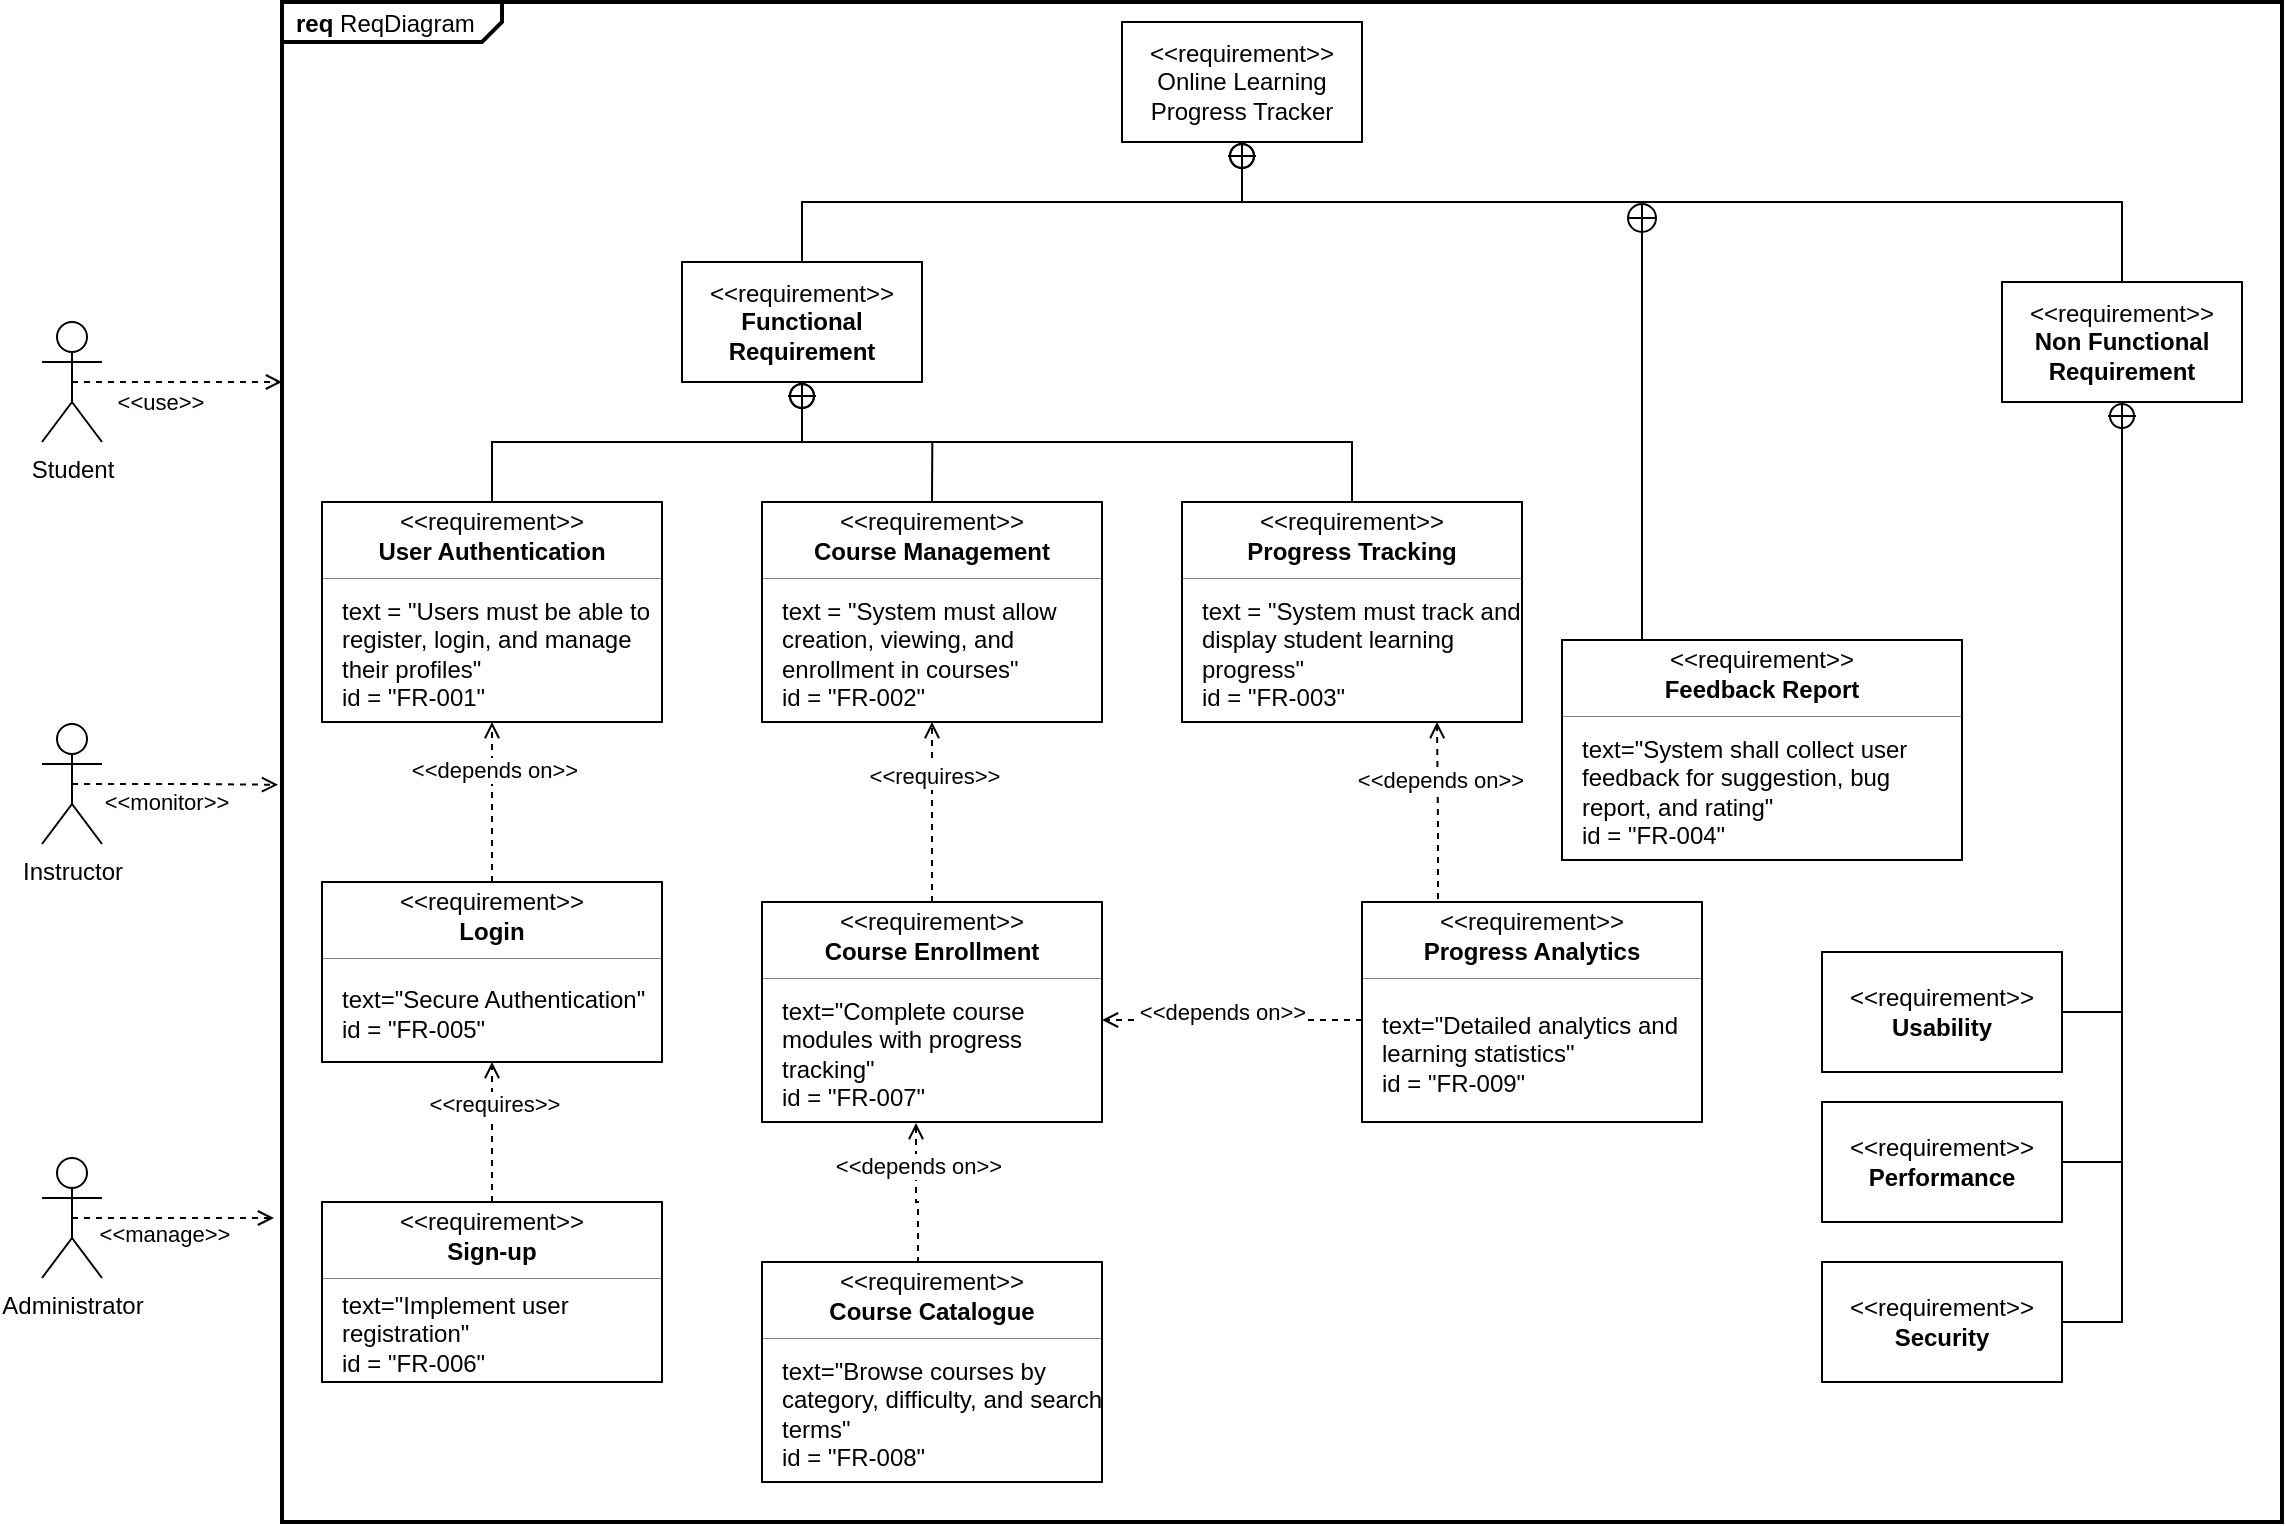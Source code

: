 <mxfile version="26.2.12" pages="3">
  <diagram name="Requirement" id="1a9TIhCQsaB2a3skeYz1">
    <mxGraphModel dx="1984" dy="1011" grid="1" gridSize="10" guides="1" tooltips="1" connect="1" arrows="1" fold="1" page="1" pageScale="1" pageWidth="1169" pageHeight="827" math="0" shadow="0">
      <root>
        <mxCell id="0" />
        <mxCell id="1" parent="0" />
        <mxCell id="gCB_WG8x_ORxKZeke7Jf-1" value="&lt;p style=&quot;margin:0px;margin-top:4px;margin-left:7px;text-align:left;&quot;&gt;&lt;b&gt;req&lt;/b&gt;  ReqDiagram&lt;/p&gt;" style="html=1;shape=mxgraph.sysml.package;overflow=fill;labelX=110;strokeWidth=2;align=center;" vertex="1" parent="1">
          <mxGeometry x="150" y="40" width="1000" height="760" as="geometry" />
        </mxCell>
        <mxCell id="gCB_WG8x_ORxKZeke7Jf-2" value="&amp;lt;&amp;lt;requirement&amp;gt;&amp;gt;&lt;br&gt;Online Learning Progress Tracker" style="shape=rect;html=1;whiteSpace=wrap;align=center;" vertex="1" parent="1">
          <mxGeometry x="570" y="50" width="120" height="60" as="geometry" />
        </mxCell>
        <mxCell id="gCB_WG8x_ORxKZeke7Jf-4" value="&amp;lt;&amp;lt;requirement&amp;gt;&amp;gt;&lt;br&gt;&lt;b&gt;Non Functional Requirement&lt;/b&gt;" style="shape=rect;html=1;whiteSpace=wrap;align=center;" vertex="1" parent="1">
          <mxGeometry x="1010" y="180" width="120" height="60" as="geometry" />
        </mxCell>
        <mxCell id="gCB_WG8x_ORxKZeke7Jf-5" value="" style="rounded=0;html=1;labelBackgroundColor=none;endArrow=none;edgeStyle=elbowEdgeStyle;elbow=vertical;startArrow=sysMLPackCont;startSize=12;entryX=0.5;entryY=0;entryDx=0;entryDy=0;" edge="1" source="gCB_WG8x_ORxKZeke7Jf-2" target="gCB_WG8x_ORxKZeke7Jf-7" parent="1">
          <mxGeometry relative="1" as="geometry">
            <mxPoint x="390" y="170" as="targetPoint" />
          </mxGeometry>
        </mxCell>
        <mxCell id="gCB_WG8x_ORxKZeke7Jf-6" value="" style="rounded=0;html=1;labelBackgroundColor=none;endArrow=none;edgeStyle=elbowEdgeStyle;elbow=vertical;startArrow=sysMLPackCont;startSize=12;" edge="1" source="gCB_WG8x_ORxKZeke7Jf-2" target="gCB_WG8x_ORxKZeke7Jf-4" parent="1">
          <mxGeometry relative="1" as="geometry">
            <Array as="points">
              <mxPoint x="830" y="140" />
            </Array>
          </mxGeometry>
        </mxCell>
        <mxCell id="gCB_WG8x_ORxKZeke7Jf-7" value="&amp;lt;&amp;lt;requirement&amp;gt;&amp;gt;&lt;br&gt;&lt;b&gt;Functional Requirement&lt;/b&gt;" style="shape=rect;html=1;whiteSpace=wrap;align=center;" vertex="1" parent="1">
          <mxGeometry x="350" y="170" width="120" height="60" as="geometry" />
        </mxCell>
        <mxCell id="gCB_WG8x_ORxKZeke7Jf-10" value="" style="rounded=0;html=1;labelBackgroundColor=none;endArrow=none;edgeStyle=elbowEdgeStyle;elbow=vertical;startArrow=sysMLPackCont;startSize=12;entryX=0.5;entryY=0;entryDx=0;entryDy=0;" edge="1" source="gCB_WG8x_ORxKZeke7Jf-7" target="gCB_WG8x_ORxKZeke7Jf-13" parent="1">
          <mxGeometry relative="1" as="geometry">
            <mxPoint x="270" y="290" as="targetPoint" />
          </mxGeometry>
        </mxCell>
        <mxCell id="gCB_WG8x_ORxKZeke7Jf-11" value="" style="rounded=0;html=1;labelBackgroundColor=none;endArrow=none;edgeStyle=elbowEdgeStyle;elbow=vertical;startArrow=sysMLPackCont;startSize=12;entryX=0.5;entryY=0;entryDx=0;entryDy=0;" edge="1" source="gCB_WG8x_ORxKZeke7Jf-7" target="gCB_WG8x_ORxKZeke7Jf-27" parent="1">
          <mxGeometry relative="1" as="geometry">
            <mxPoint x="645" y="290" as="targetPoint" />
            <Array as="points">
              <mxPoint x="600" y="260" />
            </Array>
          </mxGeometry>
        </mxCell>
        <mxCell id="gCB_WG8x_ORxKZeke7Jf-12" value="" style="fontStyle=1;align=center;verticalAlign=middle;childLayout=stackLayout;horizontal=1;horizontalStack=0;resizeParent=1;resizeParentMax=0;resizeLast=0;marginBottom=0;" vertex="1" parent="1">
          <mxGeometry x="170" y="290" width="170" height="110" as="geometry" />
        </mxCell>
        <mxCell id="gCB_WG8x_ORxKZeke7Jf-13" value="&amp;lt;&amp;lt;requirement&amp;gt;&amp;gt;" style="html=1;align=center;spacing=0;verticalAlign=middle;strokeColor=none;fillColor=none;whiteSpace=wrap;spacingTop=3;" vertex="1" parent="gCB_WG8x_ORxKZeke7Jf-12">
          <mxGeometry width="170" height="16" as="geometry" />
        </mxCell>
        <mxCell id="gCB_WG8x_ORxKZeke7Jf-14" value="User Authentication" style="html=1;align=center;spacing=0;verticalAlign=middle;strokeColor=none;fillColor=none;whiteSpace=wrap;fontStyle=1" vertex="1" parent="gCB_WG8x_ORxKZeke7Jf-12">
          <mxGeometry y="16" width="170" height="18" as="geometry" />
        </mxCell>
        <mxCell id="gCB_WG8x_ORxKZeke7Jf-15" value="" style="line;strokeWidth=0.25;fillColor=none;align=left;verticalAlign=middle;spacingTop=-1;spacingLeft=3;spacingRight=3;rotatable=0;labelPosition=right;points=[];portConstraint=eastwest;" vertex="1" parent="gCB_WG8x_ORxKZeke7Jf-12">
          <mxGeometry y="34" width="170" height="8" as="geometry" />
        </mxCell>
        <mxCell id="gCB_WG8x_ORxKZeke7Jf-16" value="&lt;div&gt;text = &quot;Users must be able to register, login, and manage their profiles&quot;&lt;span style=&quot;background-color: transparent; color: light-dark(rgb(0, 0, 0), rgb(255, 255, 255));&quot;&gt;&lt;br&gt;id = &quot;FR-001&quot;&lt;/span&gt;&lt;/div&gt;" style="html=1;align=left;spacing=0;verticalAlign=middle;strokeColor=none;fillColor=none;whiteSpace=wrap;spacingLeft=10;" vertex="1" parent="gCB_WG8x_ORxKZeke7Jf-12">
          <mxGeometry y="42" width="170" height="68" as="geometry" />
        </mxCell>
        <mxCell id="gCB_WG8x_ORxKZeke7Jf-19" value="" style="fontStyle=1;align=center;verticalAlign=middle;childLayout=stackLayout;horizontal=1;horizontalStack=0;resizeParent=1;resizeParentMax=0;resizeLast=0;marginBottom=0;" vertex="1" parent="1">
          <mxGeometry x="390" y="290" width="170" height="110" as="geometry" />
        </mxCell>
        <mxCell id="gCB_WG8x_ORxKZeke7Jf-34" style="edgeStyle=orthogonalEdgeStyle;rounded=0;orthogonalLoop=1;jettySize=auto;html=1;exitX=0.5;exitY=0;exitDx=0;exitDy=0;endArrow=none;startFill=0;" edge="1" parent="gCB_WG8x_ORxKZeke7Jf-19" source="gCB_WG8x_ORxKZeke7Jf-20">
          <mxGeometry relative="1" as="geometry">
            <mxPoint x="85.158" y="-30" as="targetPoint" />
          </mxGeometry>
        </mxCell>
        <mxCell id="gCB_WG8x_ORxKZeke7Jf-20" value="&amp;lt;&amp;lt;requirement&amp;gt;&amp;gt;" style="html=1;align=center;spacing=0;verticalAlign=middle;strokeColor=none;fillColor=none;whiteSpace=wrap;spacingTop=3;" vertex="1" parent="gCB_WG8x_ORxKZeke7Jf-19">
          <mxGeometry width="170" height="16" as="geometry" />
        </mxCell>
        <mxCell id="gCB_WG8x_ORxKZeke7Jf-21" value="Course Management" style="html=1;align=center;spacing=0;verticalAlign=middle;strokeColor=none;fillColor=none;whiteSpace=wrap;fontStyle=1" vertex="1" parent="gCB_WG8x_ORxKZeke7Jf-19">
          <mxGeometry y="16" width="170" height="18" as="geometry" />
        </mxCell>
        <mxCell id="gCB_WG8x_ORxKZeke7Jf-22" value="" style="line;strokeWidth=0.25;fillColor=none;align=left;verticalAlign=middle;spacingTop=-1;spacingLeft=3;spacingRight=3;rotatable=0;labelPosition=right;points=[];portConstraint=eastwest;" vertex="1" parent="gCB_WG8x_ORxKZeke7Jf-19">
          <mxGeometry y="34" width="170" height="8" as="geometry" />
        </mxCell>
        <mxCell id="gCB_WG8x_ORxKZeke7Jf-23" value="&lt;div&gt;text = &quot;System must allow creation, viewing, and enrollment in courses&quot;&lt;/div&gt;&lt;div&gt;id = &quot;FR-002&quot;&amp;nbsp;&lt;/div&gt;" style="html=1;align=left;spacing=0;verticalAlign=middle;strokeColor=none;fillColor=none;whiteSpace=wrap;spacingLeft=10;" vertex="1" parent="gCB_WG8x_ORxKZeke7Jf-19">
          <mxGeometry y="42" width="170" height="68" as="geometry" />
        </mxCell>
        <mxCell id="gCB_WG8x_ORxKZeke7Jf-26" value="" style="fontStyle=1;align=center;verticalAlign=middle;childLayout=stackLayout;horizontal=1;horizontalStack=0;resizeParent=1;resizeParentMax=0;resizeLast=0;marginBottom=0;" vertex="1" parent="1">
          <mxGeometry x="600" y="290" width="170" height="110" as="geometry" />
        </mxCell>
        <mxCell id="gCB_WG8x_ORxKZeke7Jf-27" value="&amp;lt;&amp;lt;requirement&amp;gt;&amp;gt;" style="html=1;align=center;spacing=0;verticalAlign=middle;strokeColor=none;fillColor=none;whiteSpace=wrap;spacingTop=3;" vertex="1" parent="gCB_WG8x_ORxKZeke7Jf-26">
          <mxGeometry width="170" height="16" as="geometry" />
        </mxCell>
        <mxCell id="gCB_WG8x_ORxKZeke7Jf-28" value="Progress Tracking" style="html=1;align=center;spacing=0;verticalAlign=middle;strokeColor=none;fillColor=none;whiteSpace=wrap;fontStyle=1" vertex="1" parent="gCB_WG8x_ORxKZeke7Jf-26">
          <mxGeometry y="16" width="170" height="18" as="geometry" />
        </mxCell>
        <mxCell id="gCB_WG8x_ORxKZeke7Jf-29" value="" style="line;strokeWidth=0.25;fillColor=none;align=left;verticalAlign=middle;spacingTop=-1;spacingLeft=3;spacingRight=3;rotatable=0;labelPosition=right;points=[];portConstraint=eastwest;" vertex="1" parent="gCB_WG8x_ORxKZeke7Jf-26">
          <mxGeometry y="34" width="170" height="8" as="geometry" />
        </mxCell>
        <mxCell id="gCB_WG8x_ORxKZeke7Jf-30" value="&lt;div&gt;text = &quot;System must track and display student learning progress&quot;&lt;/div&gt;&lt;div&gt;id = &quot;FR-003&quot;&lt;/div&gt;" style="html=1;align=left;spacing=0;verticalAlign=middle;strokeColor=none;fillColor=none;whiteSpace=wrap;spacingLeft=10;" vertex="1" parent="gCB_WG8x_ORxKZeke7Jf-26">
          <mxGeometry y="42" width="170" height="68" as="geometry" />
        </mxCell>
        <mxCell id="gCB_WG8x_ORxKZeke7Jf-36" value="" style="fontStyle=1;align=center;verticalAlign=middle;childLayout=stackLayout;horizontal=1;horizontalStack=0;resizeParent=1;resizeParentMax=0;resizeLast=0;marginBottom=0;" vertex="1" parent="1">
          <mxGeometry x="790" y="359" width="200" height="110" as="geometry" />
        </mxCell>
        <mxCell id="gCB_WG8x_ORxKZeke7Jf-44" style="edgeStyle=orthogonalEdgeStyle;rounded=0;orthogonalLoop=1;jettySize=auto;html=1;endArrow=circlePlus;endFill=0;exitX=0.5;exitY=0;exitDx=0;exitDy=0;" edge="1" parent="gCB_WG8x_ORxKZeke7Jf-36" source="gCB_WG8x_ORxKZeke7Jf-37">
          <mxGeometry relative="1" as="geometry">
            <mxPoint x="40" y="-219" as="targetPoint" />
            <Array as="points">
              <mxPoint x="40" />
              <mxPoint x="40" y="-219" />
            </Array>
          </mxGeometry>
        </mxCell>
        <mxCell id="gCB_WG8x_ORxKZeke7Jf-37" value="&amp;lt;&amp;lt;requirement&amp;gt;&amp;gt;" style="html=1;align=center;spacing=0;verticalAlign=middle;strokeColor=none;fillColor=none;whiteSpace=wrap;spacingTop=3;" vertex="1" parent="gCB_WG8x_ORxKZeke7Jf-36">
          <mxGeometry width="200" height="16" as="geometry" />
        </mxCell>
        <mxCell id="gCB_WG8x_ORxKZeke7Jf-38" value="Feedback Report" style="html=1;align=center;spacing=0;verticalAlign=middle;strokeColor=none;fillColor=none;whiteSpace=wrap;fontStyle=1" vertex="1" parent="gCB_WG8x_ORxKZeke7Jf-36">
          <mxGeometry y="16" width="200" height="18" as="geometry" />
        </mxCell>
        <mxCell id="gCB_WG8x_ORxKZeke7Jf-39" value="" style="line;strokeWidth=0.25;fillColor=none;align=left;verticalAlign=middle;spacingTop=-1;spacingLeft=3;spacingRight=3;rotatable=0;labelPosition=right;points=[];portConstraint=eastwest;" vertex="1" parent="gCB_WG8x_ORxKZeke7Jf-36">
          <mxGeometry y="34" width="200" height="8" as="geometry" />
        </mxCell>
        <mxCell id="gCB_WG8x_ORxKZeke7Jf-40" value="text=&quot;System shall collect user feedback for suggestion, bug report, and rating&quot;&lt;br&gt;id = &quot;FR-004&quot;" style="html=1;align=left;spacing=0;verticalAlign=middle;strokeColor=none;fillColor=none;whiteSpace=wrap;spacingLeft=10;" vertex="1" parent="gCB_WG8x_ORxKZeke7Jf-36">
          <mxGeometry y="42" width="200" height="68" as="geometry" />
        </mxCell>
        <mxCell id="gCB_WG8x_ORxKZeke7Jf-45" value="" style="fontStyle=1;align=center;verticalAlign=middle;childLayout=stackLayout;horizontal=1;horizontalStack=0;resizeParent=1;resizeParentMax=0;resizeLast=0;marginBottom=0;" vertex="1" parent="1">
          <mxGeometry x="170" y="640" width="170" height="90" as="geometry" />
        </mxCell>
        <mxCell id="gCB_WG8x_ORxKZeke7Jf-46" value="&amp;lt;&amp;lt;requirement&amp;gt;&amp;gt;" style="html=1;align=center;spacing=0;verticalAlign=middle;strokeColor=none;fillColor=none;whiteSpace=wrap;spacingTop=3;" vertex="1" parent="gCB_WG8x_ORxKZeke7Jf-45">
          <mxGeometry width="170" height="16" as="geometry" />
        </mxCell>
        <mxCell id="gCB_WG8x_ORxKZeke7Jf-47" value="Sign-up" style="html=1;align=center;spacing=0;verticalAlign=middle;strokeColor=none;fillColor=none;whiteSpace=wrap;fontStyle=1" vertex="1" parent="gCB_WG8x_ORxKZeke7Jf-45">
          <mxGeometry y="16" width="170" height="18" as="geometry" />
        </mxCell>
        <mxCell id="gCB_WG8x_ORxKZeke7Jf-48" value="" style="line;strokeWidth=0.25;fillColor=none;align=left;verticalAlign=middle;spacingTop=-1;spacingLeft=3;spacingRight=3;rotatable=0;labelPosition=right;points=[];portConstraint=eastwest;" vertex="1" parent="gCB_WG8x_ORxKZeke7Jf-45">
          <mxGeometry y="34" width="170" height="8" as="geometry" />
        </mxCell>
        <mxCell id="gCB_WG8x_ORxKZeke7Jf-49" value="text=&quot;Implement user registration&quot;&lt;br&gt;&lt;div&gt;id = &quot;FR-006&quot;&lt;/div&gt;" style="html=1;align=left;spacing=0;verticalAlign=middle;strokeColor=none;fillColor=none;whiteSpace=wrap;spacingLeft=10;" vertex="1" parent="gCB_WG8x_ORxKZeke7Jf-45">
          <mxGeometry y="42" width="170" height="48" as="geometry" />
        </mxCell>
        <mxCell id="gCB_WG8x_ORxKZeke7Jf-52" value="" style="fontStyle=1;align=center;verticalAlign=middle;childLayout=stackLayout;horizontal=1;horizontalStack=0;resizeParent=1;resizeParentMax=0;resizeLast=0;marginBottom=0;" vertex="1" parent="1">
          <mxGeometry x="170" y="480" width="170" height="90" as="geometry" />
        </mxCell>
        <mxCell id="gCB_WG8x_ORxKZeke7Jf-53" value="&amp;lt;&amp;lt;requirement&amp;gt;&amp;gt;" style="html=1;align=center;spacing=0;verticalAlign=middle;strokeColor=none;fillColor=none;whiteSpace=wrap;spacingTop=3;" vertex="1" parent="gCB_WG8x_ORxKZeke7Jf-52">
          <mxGeometry width="170" height="16" as="geometry" />
        </mxCell>
        <mxCell id="gCB_WG8x_ORxKZeke7Jf-54" value="Login" style="html=1;align=center;spacing=0;verticalAlign=middle;strokeColor=none;fillColor=none;whiteSpace=wrap;fontStyle=1" vertex="1" parent="gCB_WG8x_ORxKZeke7Jf-52">
          <mxGeometry y="16" width="170" height="18" as="geometry" />
        </mxCell>
        <mxCell id="gCB_WG8x_ORxKZeke7Jf-55" value="" style="line;strokeWidth=0.25;fillColor=none;align=left;verticalAlign=middle;spacingTop=-1;spacingLeft=3;spacingRight=3;rotatable=0;labelPosition=right;points=[];portConstraint=eastwest;" vertex="1" parent="gCB_WG8x_ORxKZeke7Jf-52">
          <mxGeometry y="34" width="170" height="8" as="geometry" />
        </mxCell>
        <mxCell id="gCB_WG8x_ORxKZeke7Jf-56" value="text=&quot;Secure Authentication&quot;&lt;br&gt;&lt;div&gt;id = &quot;FR-005&quot;&lt;/div&gt;" style="html=1;align=left;spacing=0;verticalAlign=middle;strokeColor=none;fillColor=none;whiteSpace=wrap;spacingLeft=10;" vertex="1" parent="gCB_WG8x_ORxKZeke7Jf-52">
          <mxGeometry y="42" width="170" height="48" as="geometry" />
        </mxCell>
        <mxCell id="gCB_WG8x_ORxKZeke7Jf-57" style="edgeStyle=orthogonalEdgeStyle;rounded=0;orthogonalLoop=1;jettySize=auto;html=1;entryX=0.5;entryY=1;entryDx=0;entryDy=0;dashed=1;endArrow=open;endFill=0;exitX=0.5;exitY=0;exitDx=0;exitDy=0;" edge="1" parent="1" source="gCB_WG8x_ORxKZeke7Jf-46" target="gCB_WG8x_ORxKZeke7Jf-56">
          <mxGeometry relative="1" as="geometry">
            <mxPoint x="252" y="660" as="sourcePoint" />
            <Array as="points" />
          </mxGeometry>
        </mxCell>
        <mxCell id="gCB_WG8x_ORxKZeke7Jf-58" value="&amp;lt;&amp;lt;requires&amp;gt;&amp;gt;" style="edgeLabel;html=1;align=center;verticalAlign=middle;resizable=0;points=[];" vertex="1" connectable="0" parent="gCB_WG8x_ORxKZeke7Jf-57">
          <mxGeometry x="0.401" y="-1" relative="1" as="geometry">
            <mxPoint as="offset" />
          </mxGeometry>
        </mxCell>
        <mxCell id="gCB_WG8x_ORxKZeke7Jf-59" style="edgeStyle=orthogonalEdgeStyle;rounded=0;orthogonalLoop=1;jettySize=auto;html=1;entryX=0.5;entryY=1;entryDx=0;entryDy=0;dashed=1;endArrow=open;endFill=0;exitX=0.5;exitY=0;exitDx=0;exitDy=0;" edge="1" parent="1" source="gCB_WG8x_ORxKZeke7Jf-53" target="gCB_WG8x_ORxKZeke7Jf-16">
          <mxGeometry relative="1" as="geometry">
            <mxPoint x="250" y="484" as="sourcePoint" />
            <mxPoint x="250" y="414" as="targetPoint" />
            <Array as="points" />
          </mxGeometry>
        </mxCell>
        <mxCell id="gCB_WG8x_ORxKZeke7Jf-60" value="&amp;lt;&amp;lt;depends on&amp;gt;&amp;gt;" style="edgeLabel;html=1;align=center;verticalAlign=middle;resizable=0;points=[];" vertex="1" connectable="0" parent="gCB_WG8x_ORxKZeke7Jf-59">
          <mxGeometry x="0.401" y="-1" relative="1" as="geometry">
            <mxPoint as="offset" />
          </mxGeometry>
        </mxCell>
        <mxCell id="gCB_WG8x_ORxKZeke7Jf-61" value="" style="fontStyle=1;align=center;verticalAlign=middle;childLayout=stackLayout;horizontal=1;horizontalStack=0;resizeParent=1;resizeParentMax=0;resizeLast=0;marginBottom=0;" vertex="1" parent="1">
          <mxGeometry x="390" y="670" width="170" height="110" as="geometry" />
        </mxCell>
        <mxCell id="gCB_WG8x_ORxKZeke7Jf-62" value="&amp;lt;&amp;lt;requirement&amp;gt;&amp;gt;" style="html=1;align=center;spacing=0;verticalAlign=middle;strokeColor=none;fillColor=none;whiteSpace=wrap;spacingTop=3;" vertex="1" parent="gCB_WG8x_ORxKZeke7Jf-61">
          <mxGeometry width="170" height="16" as="geometry" />
        </mxCell>
        <mxCell id="gCB_WG8x_ORxKZeke7Jf-63" value="Course Catalogue" style="html=1;align=center;spacing=0;verticalAlign=middle;strokeColor=none;fillColor=none;whiteSpace=wrap;fontStyle=1" vertex="1" parent="gCB_WG8x_ORxKZeke7Jf-61">
          <mxGeometry y="16" width="170" height="18" as="geometry" />
        </mxCell>
        <mxCell id="gCB_WG8x_ORxKZeke7Jf-64" value="" style="line;strokeWidth=0.25;fillColor=none;align=left;verticalAlign=middle;spacingTop=-1;spacingLeft=3;spacingRight=3;rotatable=0;labelPosition=right;points=[];portConstraint=eastwest;" vertex="1" parent="gCB_WG8x_ORxKZeke7Jf-61">
          <mxGeometry y="34" width="170" height="8" as="geometry" />
        </mxCell>
        <mxCell id="gCB_WG8x_ORxKZeke7Jf-65" value="text=&quot;Browse courses by category, difficulty, and search terms&quot;&lt;br&gt;&lt;div&gt;id = &quot;FR-008&quot;&lt;/div&gt;" style="html=1;align=left;spacing=0;verticalAlign=middle;strokeColor=none;fillColor=none;whiteSpace=wrap;spacingLeft=10;" vertex="1" parent="gCB_WG8x_ORxKZeke7Jf-61">
          <mxGeometry y="42" width="170" height="68" as="geometry" />
        </mxCell>
        <mxCell id="gCB_WG8x_ORxKZeke7Jf-66" value="" style="fontStyle=1;align=center;verticalAlign=middle;childLayout=stackLayout;horizontal=1;horizontalStack=0;resizeParent=1;resizeParentMax=0;resizeLast=0;marginBottom=0;" vertex="1" parent="1">
          <mxGeometry x="390" y="490" width="170" height="110" as="geometry" />
        </mxCell>
        <mxCell id="gCB_WG8x_ORxKZeke7Jf-67" value="&amp;lt;&amp;lt;requirement&amp;gt;&amp;gt;" style="html=1;align=center;spacing=0;verticalAlign=middle;strokeColor=none;fillColor=none;whiteSpace=wrap;spacingTop=3;" vertex="1" parent="gCB_WG8x_ORxKZeke7Jf-66">
          <mxGeometry width="170" height="16" as="geometry" />
        </mxCell>
        <mxCell id="gCB_WG8x_ORxKZeke7Jf-68" value="Course Enrollment" style="html=1;align=center;spacing=0;verticalAlign=middle;strokeColor=none;fillColor=none;whiteSpace=wrap;fontStyle=1" vertex="1" parent="gCB_WG8x_ORxKZeke7Jf-66">
          <mxGeometry y="16" width="170" height="18" as="geometry" />
        </mxCell>
        <mxCell id="gCB_WG8x_ORxKZeke7Jf-69" value="" style="line;strokeWidth=0.25;fillColor=none;align=left;verticalAlign=middle;spacingTop=-1;spacingLeft=3;spacingRight=3;rotatable=0;labelPosition=right;points=[];portConstraint=eastwest;" vertex="1" parent="gCB_WG8x_ORxKZeke7Jf-66">
          <mxGeometry y="34" width="170" height="8" as="geometry" />
        </mxCell>
        <mxCell id="gCB_WG8x_ORxKZeke7Jf-70" value="text=&quot;&lt;span style=&quot;background-color: transparent;&quot;&gt;Complete course modules with progress tracking&lt;/span&gt;&quot;&lt;br&gt;&lt;div&gt;id = &quot;FR-007&quot;&lt;/div&gt;" style="html=1;align=left;spacing=0;verticalAlign=middle;strokeColor=none;fillColor=none;whiteSpace=wrap;spacingLeft=10;" vertex="1" parent="gCB_WG8x_ORxKZeke7Jf-66">
          <mxGeometry y="42" width="170" height="68" as="geometry" />
        </mxCell>
        <mxCell id="gCB_WG8x_ORxKZeke7Jf-71" style="edgeStyle=orthogonalEdgeStyle;rounded=0;orthogonalLoop=1;jettySize=auto;html=1;entryX=0.453;entryY=1.007;entryDx=0;entryDy=0;dashed=1;endArrow=open;endFill=0;exitX=0.459;exitY=0.031;exitDx=0;exitDy=0;entryPerimeter=0;exitPerimeter=0;" edge="1" parent="1" source="gCB_WG8x_ORxKZeke7Jf-62" target="gCB_WG8x_ORxKZeke7Jf-70">
          <mxGeometry relative="1" as="geometry">
            <mxPoint x="470" y="640" as="sourcePoint" />
            <mxPoint x="470" y="560" as="targetPoint" />
            <Array as="points">
              <mxPoint x="468" y="640" />
              <mxPoint x="467" y="640" />
            </Array>
          </mxGeometry>
        </mxCell>
        <mxCell id="gCB_WG8x_ORxKZeke7Jf-72" value="&amp;lt;&amp;lt;depends on&amp;gt;&amp;gt;" style="edgeLabel;html=1;align=center;verticalAlign=middle;resizable=0;points=[];" vertex="1" connectable="0" parent="gCB_WG8x_ORxKZeke7Jf-71">
          <mxGeometry x="0.401" y="-1" relative="1" as="geometry">
            <mxPoint as="offset" />
          </mxGeometry>
        </mxCell>
        <mxCell id="gCB_WG8x_ORxKZeke7Jf-73" style="edgeStyle=orthogonalEdgeStyle;rounded=0;orthogonalLoop=1;jettySize=auto;html=1;entryX=0.5;entryY=1;entryDx=0;entryDy=0;dashed=1;endArrow=open;endFill=0;exitX=0.5;exitY=0;exitDx=0;exitDy=0;" edge="1" parent="1" source="gCB_WG8x_ORxKZeke7Jf-67" target="gCB_WG8x_ORxKZeke7Jf-23">
          <mxGeometry relative="1" as="geometry">
            <mxPoint x="474.5" y="480" as="sourcePoint" />
            <mxPoint x="474.5" y="410" as="targetPoint" />
            <Array as="points" />
          </mxGeometry>
        </mxCell>
        <mxCell id="gCB_WG8x_ORxKZeke7Jf-74" value="&amp;lt;&amp;lt;requires&amp;gt;&amp;gt;" style="edgeLabel;html=1;align=center;verticalAlign=middle;resizable=0;points=[];" vertex="1" connectable="0" parent="gCB_WG8x_ORxKZeke7Jf-73">
          <mxGeometry x="0.401" y="-1" relative="1" as="geometry">
            <mxPoint as="offset" />
          </mxGeometry>
        </mxCell>
        <mxCell id="gCB_WG8x_ORxKZeke7Jf-75" value="" style="fontStyle=1;align=center;verticalAlign=middle;childLayout=stackLayout;horizontal=1;horizontalStack=0;resizeParent=1;resizeParentMax=0;resizeLast=0;marginBottom=0;" vertex="1" parent="1">
          <mxGeometry x="690" y="490" width="170" height="110" as="geometry" />
        </mxCell>
        <mxCell id="gCB_WG8x_ORxKZeke7Jf-76" value="&amp;lt;&amp;lt;requirement&amp;gt;&amp;gt;" style="html=1;align=center;spacing=0;verticalAlign=middle;strokeColor=none;fillColor=none;whiteSpace=wrap;spacingTop=3;" vertex="1" parent="gCB_WG8x_ORxKZeke7Jf-75">
          <mxGeometry width="170" height="16" as="geometry" />
        </mxCell>
        <mxCell id="gCB_WG8x_ORxKZeke7Jf-77" value="Progress Analytics" style="html=1;align=center;spacing=0;verticalAlign=middle;strokeColor=none;fillColor=none;whiteSpace=wrap;fontStyle=1" vertex="1" parent="gCB_WG8x_ORxKZeke7Jf-75">
          <mxGeometry y="16" width="170" height="18" as="geometry" />
        </mxCell>
        <mxCell id="gCB_WG8x_ORxKZeke7Jf-78" value="" style="line;strokeWidth=0.25;fillColor=none;align=left;verticalAlign=middle;spacingTop=-1;spacingLeft=3;spacingRight=3;rotatable=0;labelPosition=right;points=[];portConstraint=eastwest;" vertex="1" parent="gCB_WG8x_ORxKZeke7Jf-75">
          <mxGeometry y="34" width="170" height="8" as="geometry" />
        </mxCell>
        <mxCell id="gCB_WG8x_ORxKZeke7Jf-79" value="text=&quot;Detailed analytics and learning statistics&quot;&lt;br&gt;&lt;div&gt;id = &quot;FR-009&quot;&lt;/div&gt;" style="html=1;align=left;spacing=0;verticalAlign=middle;strokeColor=none;fillColor=none;whiteSpace=wrap;spacingLeft=10;" vertex="1" parent="gCB_WG8x_ORxKZeke7Jf-75">
          <mxGeometry y="42" width="170" height="68" as="geometry" />
        </mxCell>
        <mxCell id="gCB_WG8x_ORxKZeke7Jf-80" style="edgeStyle=orthogonalEdgeStyle;rounded=0;orthogonalLoop=1;jettySize=auto;html=1;entryX=0.75;entryY=1;entryDx=0;entryDy=0;dashed=1;endArrow=open;endFill=0;exitX=0.25;exitY=0;exitDx=0;exitDy=0;" edge="1" parent="1" source="gCB_WG8x_ORxKZeke7Jf-76" target="gCB_WG8x_ORxKZeke7Jf-30">
          <mxGeometry relative="1" as="geometry">
            <mxPoint x="701" y="480" as="sourcePoint" />
            <mxPoint x="700" y="410" as="targetPoint" />
            <Array as="points">
              <mxPoint x="728" y="490" />
              <mxPoint x="728" y="450" />
            </Array>
          </mxGeometry>
        </mxCell>
        <mxCell id="gCB_WG8x_ORxKZeke7Jf-81" value="&amp;lt;&amp;lt;depends on&amp;gt;&amp;gt;" style="edgeLabel;html=1;align=center;verticalAlign=middle;resizable=0;points=[];" vertex="1" connectable="0" parent="gCB_WG8x_ORxKZeke7Jf-80">
          <mxGeometry x="0.401" y="-1" relative="1" as="geometry">
            <mxPoint as="offset" />
          </mxGeometry>
        </mxCell>
        <mxCell id="gCB_WG8x_ORxKZeke7Jf-82" style="edgeStyle=orthogonalEdgeStyle;rounded=0;orthogonalLoop=1;jettySize=auto;html=1;entryX=1;entryY=0.25;entryDx=0;entryDy=0;dashed=1;endArrow=open;endFill=0;exitX=0;exitY=0.25;exitDx=0;exitDy=0;" edge="1" parent="1" source="gCB_WG8x_ORxKZeke7Jf-79" target="gCB_WG8x_ORxKZeke7Jf-70">
          <mxGeometry relative="1" as="geometry">
            <mxPoint x="625" y="620" as="sourcePoint" />
            <mxPoint x="620" y="530" as="targetPoint" />
            <Array as="points">
              <mxPoint x="590" y="549" />
              <mxPoint x="590" y="549" />
            </Array>
          </mxGeometry>
        </mxCell>
        <mxCell id="gCB_WG8x_ORxKZeke7Jf-83" value="&amp;lt;&amp;lt;depends on&amp;gt;&amp;gt;" style="edgeLabel;html=1;align=center;verticalAlign=middle;resizable=0;points=[];" vertex="1" connectable="0" parent="gCB_WG8x_ORxKZeke7Jf-82">
          <mxGeometry x="0.401" y="-1" relative="1" as="geometry">
            <mxPoint x="21" y="-3" as="offset" />
          </mxGeometry>
        </mxCell>
        <mxCell id="gCB_WG8x_ORxKZeke7Jf-90" value="&amp;lt;&amp;lt;requirement&amp;gt;&amp;gt;&lt;br&gt;&lt;b&gt;Security&lt;/b&gt;" style="shape=rect;html=1;whiteSpace=wrap;align=center;" vertex="1" parent="1">
          <mxGeometry x="920" y="670" width="120" height="60" as="geometry" />
        </mxCell>
        <mxCell id="gCB_WG8x_ORxKZeke7Jf-97" style="edgeStyle=orthogonalEdgeStyle;rounded=0;orthogonalLoop=1;jettySize=auto;html=1;endArrow=none;startFill=0;" edge="1" parent="1" source="gCB_WG8x_ORxKZeke7Jf-91">
          <mxGeometry relative="1" as="geometry">
            <mxPoint x="1070" y="545" as="targetPoint" />
          </mxGeometry>
        </mxCell>
        <mxCell id="gCB_WG8x_ORxKZeke7Jf-91" value="&amp;lt;&amp;lt;requirement&amp;gt;&amp;gt;&lt;br&gt;&lt;b&gt;Usability&lt;/b&gt;" style="shape=rect;html=1;whiteSpace=wrap;align=center;" vertex="1" parent="1">
          <mxGeometry x="920" y="515" width="120" height="60" as="geometry" />
        </mxCell>
        <mxCell id="gCB_WG8x_ORxKZeke7Jf-92" value="" style="rounded=0;html=1;labelBackgroundColor=none;endArrow=none;edgeStyle=elbowEdgeStyle;elbow=vertical;startArrow=sysMLPackCont;startSize=12;exitX=0.5;exitY=1;exitDx=0;exitDy=0;entryX=1;entryY=0.5;entryDx=0;entryDy=0;" edge="1" source="gCB_WG8x_ORxKZeke7Jf-4" target="gCB_WG8x_ORxKZeke7Jf-90" parent="1">
          <mxGeometry relative="1" as="geometry">
            <mxPoint x="1040" y="240" as="sourcePoint" />
            <Array as="points">
              <mxPoint x="1070" y="700" />
            </Array>
          </mxGeometry>
        </mxCell>
        <mxCell id="gCB_WG8x_ORxKZeke7Jf-95" style="edgeStyle=orthogonalEdgeStyle;rounded=0;orthogonalLoop=1;jettySize=auto;html=1;endArrow=none;startFill=0;exitX=1;exitY=0.5;exitDx=0;exitDy=0;" edge="1" parent="1" source="gCB_WG8x_ORxKZeke7Jf-94">
          <mxGeometry relative="1" as="geometry">
            <mxPoint x="1070" y="620" as="targetPoint" />
          </mxGeometry>
        </mxCell>
        <mxCell id="gCB_WG8x_ORxKZeke7Jf-94" value="&amp;lt;&amp;lt;requirement&amp;gt;&amp;gt;&lt;br&gt;&lt;b&gt;Performance&lt;/b&gt;" style="shape=rect;html=1;whiteSpace=wrap;align=center;" vertex="1" parent="1">
          <mxGeometry x="920" y="590" width="120" height="60" as="geometry" />
        </mxCell>
        <mxCell id="gCB_WG8x_ORxKZeke7Jf-98" value="Student" style="shape=umlActor;html=1;verticalLabelPosition=bottom;verticalAlign=top;align=center;" vertex="1" parent="1">
          <mxGeometry x="30" y="200" width="30" height="60" as="geometry" />
        </mxCell>
        <mxCell id="gCB_WG8x_ORxKZeke7Jf-99" value="Instructor" style="shape=umlActor;html=1;verticalLabelPosition=bottom;verticalAlign=top;align=center;" vertex="1" parent="1">
          <mxGeometry x="30" y="401" width="30" height="60" as="geometry" />
        </mxCell>
        <mxCell id="gCB_WG8x_ORxKZeke7Jf-101" value="Administrator" style="shape=umlActor;html=1;verticalLabelPosition=bottom;verticalAlign=top;align=center;" vertex="1" parent="1">
          <mxGeometry x="30" y="618" width="30" height="60" as="geometry" />
        </mxCell>
        <mxCell id="gCB_WG8x_ORxKZeke7Jf-104" style="edgeStyle=orthogonalEdgeStyle;rounded=0;orthogonalLoop=1;jettySize=auto;html=1;entryX=0;entryY=0.25;entryDx=0;entryDy=0;entryPerimeter=0;dashed=1;endArrow=open;endFill=0;exitX=0.5;exitY=0.5;exitDx=0;exitDy=0;exitPerimeter=0;" edge="1" parent="1" source="gCB_WG8x_ORxKZeke7Jf-98" target="gCB_WG8x_ORxKZeke7Jf-1">
          <mxGeometry relative="1" as="geometry" />
        </mxCell>
        <mxCell id="gCB_WG8x_ORxKZeke7Jf-105" value="&amp;lt;&amp;lt;use&amp;gt;&amp;gt;" style="edgeLabel;html=1;align=center;verticalAlign=middle;resizable=0;points=[];" vertex="1" connectable="0" parent="gCB_WG8x_ORxKZeke7Jf-104">
          <mxGeometry x="-0.159" relative="1" as="geometry">
            <mxPoint y="10" as="offset" />
          </mxGeometry>
        </mxCell>
        <mxCell id="gCB_WG8x_ORxKZeke7Jf-106" style="edgeStyle=orthogonalEdgeStyle;rounded=0;orthogonalLoop=1;jettySize=auto;html=1;entryX=-0.002;entryY=0.515;entryDx=0;entryDy=0;entryPerimeter=0;dashed=1;endArrow=open;endFill=0;exitX=0.5;exitY=0.5;exitDx=0;exitDy=0;exitPerimeter=0;" edge="1" parent="1" source="gCB_WG8x_ORxKZeke7Jf-99" target="gCB_WG8x_ORxKZeke7Jf-1">
          <mxGeometry relative="1" as="geometry" />
        </mxCell>
        <mxCell id="gCB_WG8x_ORxKZeke7Jf-107" value="&amp;lt;&amp;lt;monitor&amp;gt;&amp;gt;" style="edgeLabel;html=1;align=center;verticalAlign=middle;resizable=0;points=[];" vertex="1" connectable="0" parent="gCB_WG8x_ORxKZeke7Jf-106">
          <mxGeometry x="-0.092" y="2" relative="1" as="geometry">
            <mxPoint y="11" as="offset" />
          </mxGeometry>
        </mxCell>
        <mxCell id="gCB_WG8x_ORxKZeke7Jf-108" style="edgeStyle=orthogonalEdgeStyle;rounded=0;orthogonalLoop=1;jettySize=auto;html=1;dashed=1;endArrow=open;endFill=0;exitX=0.5;exitY=0.5;exitDx=0;exitDy=0;exitPerimeter=0;" edge="1" parent="1" source="gCB_WG8x_ORxKZeke7Jf-101">
          <mxGeometry relative="1" as="geometry">
            <mxPoint x="62" y="650" as="sourcePoint" />
            <mxPoint x="146" y="648" as="targetPoint" />
          </mxGeometry>
        </mxCell>
        <mxCell id="gCB_WG8x_ORxKZeke7Jf-109" value="&amp;lt;&amp;lt;manage&amp;gt;&amp;gt;" style="edgeLabel;html=1;align=center;verticalAlign=middle;resizable=0;points=[];" vertex="1" connectable="0" parent="gCB_WG8x_ORxKZeke7Jf-108">
          <mxGeometry x="-0.092" y="2" relative="1" as="geometry">
            <mxPoint y="10" as="offset" />
          </mxGeometry>
        </mxCell>
      </root>
    </mxGraphModel>
  </diagram>
  <diagram name="Parametric" id="4rpPQHh30AfkKimZbzoY">
    <mxGraphModel dx="1136" dy="741" grid="1" gridSize="10" guides="1" tooltips="1" connect="1" arrows="1" fold="1" page="1" pageScale="1" pageWidth="1169" pageHeight="827" math="0" shadow="0">
      <root>
        <mxCell id="xkjF12-G9QUdGMkJgW_--0" />
        <mxCell id="xkjF12-G9QUdGMkJgW_--1" parent="xkjF12-G9QUdGMkJgW_--0" />
        <mxCell id="K3iNNBBmgRJ47KyfW5JY-0" value="&lt;p style=&quot;margin:0px;margin-top:4px;margin-left:10px;text-align:left;&quot;&gt;&lt;b&gt;par&lt;/b&gt;&amp;nbsp;OLPT&lt;/p&gt;" style="html=1;shape=mxgraph.sysml.package;labelX=120;align=left;spacingLeft=10;overflow=fill;whiteSpace=wrap;recursiveResize=0;movable=1;resizable=1;rotatable=1;deletable=1;editable=1;locked=0;connectable=1;" vertex="1" parent="xkjF12-G9QUdGMkJgW_--1">
          <mxGeometry x="340" y="190" width="760" height="560" as="geometry" />
        </mxCell>
        <mxCell id="K3iNNBBmgRJ47KyfW5JY-8" value="&lt;p style=&quot;margin:0px;margin-top:4px;text-align:center;&quot;&gt;&amp;lt;&amp;lt;constraint&amp;gt;&amp;gt;&lt;br&gt;&lt;b&gt;Course Progress&lt;/b&gt;&lt;/p&gt;&lt;hr&gt;" style="html=1;shape=mxgraph.sysml.consProp;overflow=fill;whiteSpace=wrap;" vertex="1" parent="xkjF12-G9QUdGMkJgW_--1">
          <mxGeometry x="622.5" y="414" width="195" height="131" as="geometry" />
        </mxCell>
        <mxCell id="K3iNNBBmgRJ47KyfW5JY-9" value="completedModules: Integer" style="resizable=0;html=1;align=left;verticalAlign=middle;labelPosition=left;verticalLabelPosition=middle;labelBackgroundColor=none;spacingLeft=22;spacingTop=120;fontStyle=1;" connectable="0" vertex="1" parent="K3iNNBBmgRJ47KyfW5JY-8">
          <mxGeometry as="geometry" />
        </mxCell>
        <mxCell id="K3iNNBBmgRJ47KyfW5JY-10" value="totalModules: Integer" style="resizable=0;html=1;align=left;verticalAlign=middle;labelPosition=left;verticalLabelPosition=middle;labelBackgroundColor=none;spacingLeft=22;spacingTop=180;fontStyle=1;" connectable="0" vertex="1" parent="K3iNNBBmgRJ47KyfW5JY-8">
          <mxGeometry as="geometry" />
        </mxCell>
        <mxCell id="K3iNNBBmgRJ47KyfW5JY-27" value="&lt;p style=&quot;margin:0px;margin-top:4px;text-align:center;&quot;&gt;&amp;lt;&amp;lt;constraint&amp;gt;&amp;gt;&lt;br&gt;&lt;b&gt;Learning Time&lt;/b&gt;&lt;/p&gt;&lt;hr&gt;" style="html=1;shape=mxgraph.sysml.consProp;overflow=fill;whiteSpace=wrap;" vertex="1" parent="xkjF12-G9QUdGMkJgW_--1">
          <mxGeometry x="830" y="580" width="200" height="130" as="geometry" />
        </mxCell>
        <mxCell id="K3iNNBBmgRJ47KyfW5JY-28" value="sessionTime: Real [minutes]" style="resizable=0;html=1;align=left;verticalAlign=middle;labelPosition=left;verticalLabelPosition=middle;labelBackgroundColor=none;spacingLeft=22;spacingTop=120;fontStyle=1;" connectable="0" vertex="1" parent="K3iNNBBmgRJ47KyfW5JY-27">
          <mxGeometry as="geometry" />
        </mxCell>
        <mxCell id="K3iNNBBmgRJ47KyfW5JY-29" value="totalSessions: Integer" style="resizable=0;html=1;align=left;verticalAlign=middle;labelPosition=left;verticalLabelPosition=middle;labelBackgroundColor=none;spacingLeft=22;spacingTop=180;fontStyle=1;" connectable="0" vertex="1" parent="K3iNNBBmgRJ47KyfW5JY-27">
          <mxGeometry as="geometry" />
        </mxCell>
        <mxCell id="K3iNNBBmgRJ47KyfW5JY-30" value="&lt;p style=&quot;margin:0px;margin-top:4px;text-align:center;&quot;&gt;&amp;lt;&amp;lt;constraint&amp;gt;&amp;gt;&lt;br&gt;&lt;b&gt;Learning Streak&lt;/b&gt;&lt;/p&gt;&lt;hr&gt;" style="html=1;shape=mxgraph.sysml.consProp;overflow=fill;whiteSpace=wrap;" vertex="1" parent="xkjF12-G9QUdGMkJgW_--1">
          <mxGeometry x="410" y="570" width="197.5" height="130" as="geometry" />
        </mxCell>
        <mxCell id="K3iNNBBmgRJ47KyfW5JY-31" value="consecutiveDays: Integer" style="resizable=0;html=1;align=left;verticalAlign=middle;labelPosition=left;verticalLabelPosition=middle;labelBackgroundColor=none;spacingLeft=22;spacingTop=120;fontStyle=1;" connectable="0" vertex="1" parent="K3iNNBBmgRJ47KyfW5JY-30">
          <mxGeometry as="geometry" />
        </mxCell>
        <mxCell id="K3iNNBBmgRJ47KyfW5JY-32" value="lastLoginDate: Date" style="resizable=0;html=1;align=left;verticalAlign=middle;labelPosition=left;verticalLabelPosition=middle;labelBackgroundColor=none;spacingLeft=22;spacingTop=180;fontStyle=1;" connectable="0" vertex="1" parent="K3iNNBBmgRJ47KyfW5JY-30">
          <mxGeometry as="geometry" />
        </mxCell>
        <mxCell id="K3iNNBBmgRJ47KyfW5JY-48" style="edgeStyle=orthogonalEdgeStyle;shape=connector;rounded=0;orthogonalLoop=1;jettySize=auto;html=1;strokeColor=default;align=center;verticalAlign=middle;fontFamily=Helvetica;fontSize=12;fontColor=default;labelBackgroundColor=default;resizable=1;startFill=0;endArrow=none;" edge="1" parent="xkjF12-G9QUdGMkJgW_--1" source="K3iNNBBmgRJ47KyfW5JY-35" target="K3iNNBBmgRJ47KyfW5JY-8">
          <mxGeometry relative="1" as="geometry" />
        </mxCell>
        <mxCell id="K3iNNBBmgRJ47KyfW5JY-35" value="&lt;p style=&quot;margin:0px;margin-top:4px;text-align:center;&quot;&gt;&amp;lt;&amp;lt;constraint&amp;gt;&amp;gt;&lt;br&gt;&lt;b&gt;Completion Rate&lt;/b&gt;&lt;/p&gt;&lt;hr&gt;" style="html=1;shape=mxgraph.sysml.consProp;overflow=fill;whiteSpace=wrap;" vertex="1" parent="xkjF12-G9QUdGMkJgW_--1">
          <mxGeometry x="410" y="250" width="197.5" height="140" as="geometry" />
        </mxCell>
        <mxCell id="K3iNNBBmgRJ47KyfW5JY-36" value="completedCourses: Integer" style="resizable=0;html=1;align=left;verticalAlign=middle;labelPosition=left;verticalLabelPosition=middle;labelBackgroundColor=none;spacingLeft=22;spacingTop=120;fontStyle=1;" connectable="0" vertex="1" parent="K3iNNBBmgRJ47KyfW5JY-35">
          <mxGeometry as="geometry" />
        </mxCell>
        <mxCell id="K3iNNBBmgRJ47KyfW5JY-37" value="enrolledCourses: Integer" style="resizable=0;html=1;align=left;verticalAlign=middle;labelPosition=left;verticalLabelPosition=middle;labelBackgroundColor=none;spacingLeft=22;spacingTop=180;fontStyle=1;" connectable="0" vertex="1" parent="K3iNNBBmgRJ47KyfW5JY-35">
          <mxGeometry as="geometry" />
        </mxCell>
        <mxCell id="K3iNNBBmgRJ47KyfW5JY-45" style="edgeStyle=orthogonalEdgeStyle;rounded=0;orthogonalLoop=1;jettySize=auto;html=1;endArrow=none;startFill=0;" edge="1" parent="xkjF12-G9QUdGMkJgW_--1" source="K3iNNBBmgRJ47KyfW5JY-42" target="K3iNNBBmgRJ47KyfW5JY-27">
          <mxGeometry relative="1" as="geometry" />
        </mxCell>
        <mxCell id="K3iNNBBmgRJ47KyfW5JY-42" value="&lt;p style=&quot;margin:0px;margin-top:4px;text-align:center;&quot;&gt;&amp;lt;&amp;lt;constraint&amp;gt;&amp;gt;&lt;br&gt;&lt;b&gt;Average Session&lt;/b&gt;&lt;/p&gt;&lt;hr&gt;" style="html=1;shape=mxgraph.sysml.consProp;overflow=fill;whiteSpace=wrap;" vertex="1" parent="xkjF12-G9QUdGMkJgW_--1">
          <mxGeometry x="840" y="250" width="180" height="130" as="geometry" />
        </mxCell>
        <mxCell id="K3iNNBBmgRJ47KyfW5JY-43" value="totalTime: Real [minutes]" style="resizable=0;html=1;align=left;verticalAlign=middle;labelPosition=left;verticalLabelPosition=middle;labelBackgroundColor=none;spacingLeft=22;spacingTop=120;fontStyle=1;" connectable="0" vertex="1" parent="K3iNNBBmgRJ47KyfW5JY-42">
          <mxGeometry as="geometry" />
        </mxCell>
        <mxCell id="K3iNNBBmgRJ47KyfW5JY-44" value="sessionCount: Integer" style="resizable=0;html=1;align=left;verticalAlign=middle;labelPosition=left;verticalLabelPosition=middle;labelBackgroundColor=none;spacingLeft=22;spacingTop=180;fontStyle=1;" connectable="0" vertex="1" parent="K3iNNBBmgRJ47KyfW5JY-42">
          <mxGeometry as="geometry" />
        </mxCell>
        <mxCell id="K3iNNBBmgRJ47KyfW5JY-46" style="edgeStyle=orthogonalEdgeStyle;rounded=0;orthogonalLoop=1;jettySize=auto;html=1;entryX=1.009;entryY=0.582;entryDx=0;entryDy=0;entryPerimeter=0;fontFamily=Helvetica;fontSize=12;fontColor=default;resizable=1;endArrow=none;startFill=0;" edge="1" parent="xkjF12-G9QUdGMkJgW_--1" source="K3iNNBBmgRJ47KyfW5JY-27" target="K3iNNBBmgRJ47KyfW5JY-30">
          <mxGeometry relative="1" as="geometry" />
        </mxCell>
        <mxCell id="K3iNNBBmgRJ47KyfW5JY-47" style="edgeStyle=orthogonalEdgeStyle;shape=connector;rounded=0;orthogonalLoop=1;jettySize=auto;html=1;entryX=0.496;entryY=1.007;entryDx=0;entryDy=0;entryPerimeter=0;strokeColor=default;align=center;verticalAlign=middle;fontFamily=Helvetica;fontSize=12;fontColor=default;labelBackgroundColor=default;resizable=1;startFill=0;endArrow=none;" edge="1" parent="xkjF12-G9QUdGMkJgW_--1" source="K3iNNBBmgRJ47KyfW5JY-30" target="K3iNNBBmgRJ47KyfW5JY-35">
          <mxGeometry relative="1" as="geometry" />
        </mxCell>
      </root>
    </mxGraphModel>
  </diagram>
  <diagram name="Block-Definition" id="sbbH2qzMhru-XvdNbfEI">
    <mxGraphModel dx="710" dy="463" grid="1" gridSize="10" guides="1" tooltips="1" connect="1" arrows="1" fold="1" page="1" pageScale="1" pageWidth="1169" pageHeight="827" math="0" shadow="0">
      <root>
        <mxCell id="7cL7io8f4XZxOxzCLeC--0" />
        <mxCell id="7cL7io8f4XZxOxzCLeC--1" parent="7cL7io8f4XZxOxzCLeC--0" />
        <mxCell id="VXfeuVRvBuz54XGuOJCV-0" value="&lt;p style=&quot;margin:0px;margin-top:4px;margin-left:10px;text-align:left;&quot;&gt;&lt;b&gt;bdd&lt;/b&gt;   Online Learning Progress Tracker&lt;/p&gt;&lt;p style=&quot;margin:0px;margin-top:4px;margin-left:10px;text-align:left;&quot;&gt;&lt;br&gt;&lt;/p&gt;" style="html=1;shape=mxgraph.sysml.package;labelX=120;align=left;spacingLeft=10;overflow=fill;recursiveResize=0;strokeColor=default;verticalAlign=middle;fontFamily=Helvetica;fontSize=12;fontColor=default;labelBackgroundColor=default;resizable=1;fillColor=default;" vertex="1" parent="7cL7io8f4XZxOxzCLeC--1">
          <mxGeometry x="10" y="10" width="1140" height="620" as="geometry" />
        </mxCell>
        <mxCell id="VXfeuVRvBuz54XGuOJCV-6" value="" style="fontStyle=1;align=center;verticalAlign=middle;childLayout=stackLayout;horizontal=1;horizontalStack=0;resizeParent=1;resizeParentMax=0;resizeLast=0;marginBottom=0;strokeColor=default;spacingLeft=10;fontFamily=Helvetica;fontSize=12;fontColor=default;labelBackgroundColor=default;resizable=1;fillColor=default;" vertex="1" parent="7cL7io8f4XZxOxzCLeC--1">
          <mxGeometry x="410" y="40" width="250" height="116" as="geometry" />
        </mxCell>
        <mxCell id="VXfeuVRvBuz54XGuOJCV-7" value="Block 1" style="html=1;align=center;spacing=0;verticalAlign=middle;strokeColor=none;fillColor=none;whiteSpace=wrap;spacingLeft=10;fontFamily=Helvetica;fontSize=12;fontColor=default;labelBackgroundColor=default;resizable=1;fontStyle=1" vertex="1" parent="VXfeuVRvBuz54XGuOJCV-6">
          <mxGeometry width="250" height="20" as="geometry" />
        </mxCell>
        <mxCell id="VXfeuVRvBuz54XGuOJCV-9" value="" style="line;strokeWidth=0.25;fillColor=none;align=left;verticalAlign=middle;spacingTop=-1;spacingLeft=3;spacingRight=3;rotatable=0;labelPosition=right;points=[];portConstraint=eastwest;strokeColor=default;fontFamily=Helvetica;fontSize=12;fontColor=default;labelBackgroundColor=default;resizable=1;" vertex="1" parent="VXfeuVRvBuz54XGuOJCV-6">
          <mxGeometry y="20" width="250" height="8" as="geometry" />
        </mxCell>
        <mxCell id="VXfeuVRvBuz54XGuOJCV-8" value="Online Learning Progress Tracker&lt;div&gt;&lt;br&gt;&lt;/div&gt;" style="html=1;align=center;spacing=0;verticalAlign=middle;strokeColor=none;fillColor=none;whiteSpace=wrap;fontStyle=1;spacingLeft=10;fontFamily=Helvetica;fontSize=12;fontColor=default;labelBackgroundColor=default;resizable=1;" vertex="1" parent="VXfeuVRvBuz54XGuOJCV-6">
          <mxGeometry y="28" width="250" height="40" as="geometry" />
        </mxCell>
        <mxCell id="VXfeuVRvBuz54XGuOJCV-10" value="Frontend / User Interface&lt;br&gt;Backend / API Services&lt;br&gt;Database" style="html=1;align=left;spacing=0;spacingLeft=8;verticalAlign=middle;strokeColor=none;fillColor=none;whiteSpace=wrap;fontFamily=Helvetica;fontSize=12;fontColor=default;labelBackgroundColor=default;resizable=1;" vertex="1" parent="VXfeuVRvBuz54XGuOJCV-6">
          <mxGeometry y="68" width="250" height="42" as="geometry" />
        </mxCell>
        <mxCell id="VXfeuVRvBuz54XGuOJCV-12" value="" style="html=1;align=left;spacing=0;spacingLeft=8;verticalAlign=middle;strokeColor=none;fillColor=none;whiteSpace=wrap;fontFamily=Helvetica;fontSize=12;fontColor=default;labelBackgroundColor=default;resizable=1;" vertex="1" parent="VXfeuVRvBuz54XGuOJCV-6">
          <mxGeometry y="110" width="250" height="6" as="geometry" />
        </mxCell>
        <mxCell id="VXfeuVRvBuz54XGuOJCV-3" value="" style="strokeColor=inherit;fillColor=inherit;gradientColor=inherit;align=right;html=1;verticalAlign=bottom;endArrow=none;startArrow=diamondThin;startSize=14;startFill=1;edgeStyle=none;endFill=0;labelBackgroundColor=none;rounded=0;fontFamily=Helvetica;fontSize=12;fontColor=default;resizable=1;entryX=0.5;entryY=0;entryDx=0;entryDy=0;exitX=0;exitY=0;exitDx=0;exitDy=0;" edge="1" parent="7cL7io8f4XZxOxzCLeC--1" source="VXfeuVRvBuz54XGuOJCV-10" target="VXfeuVRvBuz54XGuOJCV-15">
          <mxGeometry x="-0.015" y="4" relative="1" as="geometry">
            <mxPoint x="460" y="160" as="sourcePoint" />
            <mxPoint x="167.685" y="290" as="targetPoint" />
            <mxPoint as="offset" />
          </mxGeometry>
        </mxCell>
        <mxCell id="VXfeuVRvBuz54XGuOJCV-4" value="1" style="resizable=0;html=1;align=left;verticalAlign=top;labelBackgroundColor=none;fontSize=10;strokeColor=default;spacingLeft=10;fontFamily=Helvetica;fontColor=default;fillColor=default;" connectable="0" vertex="1" parent="VXfeuVRvBuz54XGuOJCV-3">
          <mxGeometry x="-1" relative="1" as="geometry" />
        </mxCell>
        <mxCell id="VXfeuVRvBuz54XGuOJCV-13" value="Composition" style="edgeLabel;html=1;align=center;verticalAlign=middle;resizable=0;points=[];strokeColor=default;spacingLeft=10;fontFamily=Helvetica;fontSize=12;fontColor=default;labelBackgroundColor=default;fillColor=default;" vertex="1" connectable="0" parent="VXfeuVRvBuz54XGuOJCV-3">
          <mxGeometry x="-0.018" y="2" relative="1" as="geometry">
            <mxPoint y="-1" as="offset" />
          </mxGeometry>
        </mxCell>
        <mxCell id="VXfeuVRvBuz54XGuOJCV-14" value="" style="fontStyle=1;align=center;verticalAlign=middle;childLayout=stackLayout;horizontal=1;horizontalStack=0;resizeParent=1;resizeParentMax=0;resizeLast=0;marginBottom=0;strokeColor=default;spacingLeft=10;fontFamily=Helvetica;fontSize=12;fontColor=default;labelBackgroundColor=default;resizable=1;fillColor=default;" vertex="1" parent="7cL7io8f4XZxOxzCLeC--1">
          <mxGeometry x="40" y="260" width="190" height="136" as="geometry" />
        </mxCell>
        <mxCell id="VXfeuVRvBuz54XGuOJCV-15" value="Block 2" style="html=1;align=center;spacing=0;verticalAlign=middle;strokeColor=none;fillColor=none;whiteSpace=wrap;spacingLeft=10;fontFamily=Helvetica;fontSize=12;fontColor=default;labelBackgroundColor=default;resizable=1;fontStyle=1" vertex="1" parent="VXfeuVRvBuz54XGuOJCV-14">
          <mxGeometry width="190" height="20" as="geometry" />
        </mxCell>
        <mxCell id="VXfeuVRvBuz54XGuOJCV-16" value="" style="line;strokeWidth=0.25;fillColor=none;align=left;verticalAlign=middle;spacingTop=-1;spacingLeft=3;spacingRight=3;rotatable=0;labelPosition=right;points=[];portConstraint=eastwest;strokeColor=default;fontFamily=Helvetica;fontSize=12;fontColor=default;labelBackgroundColor=default;resizable=1;" vertex="1" parent="VXfeuVRvBuz54XGuOJCV-14">
          <mxGeometry y="20" width="190" height="8" as="geometry" />
        </mxCell>
        <mxCell id="VXfeuVRvBuz54XGuOJCV-17" value="Frontend / User Interface" style="html=1;align=center;spacing=0;verticalAlign=middle;strokeColor=none;fillColor=none;whiteSpace=wrap;fontStyle=1;spacingLeft=10;fontFamily=Helvetica;fontSize=12;fontColor=default;labelBackgroundColor=default;resizable=1;" vertex="1" parent="VXfeuVRvBuz54XGuOJCV-14">
          <mxGeometry y="28" width="190" height="40" as="geometry" />
        </mxCell>
        <mxCell id="VXfeuVRvBuz54XGuOJCV-18" value="User Authentication&lt;br&gt;Course Interface&lt;br&gt;Progress Dashboard&lt;br&gt;Manage Profife&amp;nbsp;" style="html=1;align=left;spacing=0;spacingLeft=8;verticalAlign=middle;strokeColor=none;fillColor=none;whiteSpace=wrap;fontFamily=Helvetica;fontSize=12;fontColor=default;labelBackgroundColor=default;resizable=1;" vertex="1" parent="VXfeuVRvBuz54XGuOJCV-14">
          <mxGeometry y="68" width="190" height="62" as="geometry" />
        </mxCell>
        <mxCell id="VXfeuVRvBuz54XGuOJCV-19" value="" style="html=1;align=left;spacing=0;spacingLeft=8;verticalAlign=middle;strokeColor=none;fillColor=none;whiteSpace=wrap;fontFamily=Helvetica;fontSize=12;fontColor=default;labelBackgroundColor=default;resizable=1;" vertex="1" parent="VXfeuVRvBuz54XGuOJCV-14">
          <mxGeometry y="130" width="190" height="6" as="geometry" />
        </mxCell>
        <mxCell id="VXfeuVRvBuz54XGuOJCV-72" style="edgeStyle=none;shape=connector;rounded=0;orthogonalLoop=1;jettySize=auto;html=1;entryX=0;entryY=0;entryDx=0;entryDy=0;dashed=1;strokeColor=default;align=center;verticalAlign=middle;fontFamily=Helvetica;fontSize=12;fontColor=default;labelBackgroundColor=default;resizable=1;startFill=0;endArrow=open;endFill=0;endSize=14;" edge="1" parent="7cL7io8f4XZxOxzCLeC--1" source="VXfeuVRvBuz54XGuOJCV-20" target="VXfeuVRvBuz54XGuOJCV-30">
          <mxGeometry relative="1" as="geometry" />
        </mxCell>
        <mxCell id="VXfeuVRvBuz54XGuOJCV-83" value="&lt;font&gt;Data operations&lt;/font&gt;" style="edgeLabel;html=1;align=center;verticalAlign=middle;resizable=0;points=[];strokeColor=default;spacingLeft=10;fontFamily=Helvetica;fontSize=10;fontColor=default;labelBackgroundColor=default;fillColor=default;" vertex="1" connectable="0" parent="VXfeuVRvBuz54XGuOJCV-72">
          <mxGeometry x="-0.037" y="-2" relative="1" as="geometry">
            <mxPoint x="-8" y="-13" as="offset" />
          </mxGeometry>
        </mxCell>
        <mxCell id="VXfeuVRvBuz54XGuOJCV-20" value="" style="fontStyle=1;align=center;verticalAlign=middle;childLayout=stackLayout;horizontal=1;horizontalStack=0;resizeParent=1;resizeParentMax=0;resizeLast=0;marginBottom=0;strokeColor=default;spacingLeft=10;fontFamily=Helvetica;fontSize=12;fontColor=default;labelBackgroundColor=default;resizable=1;fillColor=default;" vertex="1" parent="7cL7io8f4XZxOxzCLeC--1">
          <mxGeometry x="340" y="260" width="200" height="136" as="geometry" />
        </mxCell>
        <mxCell id="VXfeuVRvBuz54XGuOJCV-21" value="Block 3" style="html=1;align=center;spacing=0;verticalAlign=middle;strokeColor=none;fillColor=none;whiteSpace=wrap;spacingLeft=10;fontFamily=Helvetica;fontSize=12;fontColor=default;labelBackgroundColor=default;resizable=1;fontStyle=1" vertex="1" parent="VXfeuVRvBuz54XGuOJCV-20">
          <mxGeometry width="200" height="20" as="geometry" />
        </mxCell>
        <mxCell id="VXfeuVRvBuz54XGuOJCV-22" value="" style="line;strokeWidth=0.25;fillColor=none;align=left;verticalAlign=middle;spacingTop=-1;spacingLeft=3;spacingRight=3;rotatable=0;labelPosition=right;points=[];portConstraint=eastwest;strokeColor=default;fontFamily=Helvetica;fontSize=12;fontColor=default;labelBackgroundColor=default;resizable=1;" vertex="1" parent="VXfeuVRvBuz54XGuOJCV-20">
          <mxGeometry y="20" width="200" height="8" as="geometry" />
        </mxCell>
        <mxCell id="VXfeuVRvBuz54XGuOJCV-23" value="Backend / API Services" style="html=1;align=center;spacing=0;verticalAlign=middle;strokeColor=none;fillColor=none;whiteSpace=wrap;fontStyle=1;spacingLeft=10;fontFamily=Helvetica;fontSize=12;fontColor=default;labelBackgroundColor=default;resizable=1;" vertex="1" parent="VXfeuVRvBuz54XGuOJCV-20">
          <mxGeometry y="28" width="200" height="40" as="geometry" />
        </mxCell>
        <mxCell id="VXfeuVRvBuz54XGuOJCV-24" value="User Service&lt;br&gt;Course Service&lt;br&gt;Progress Service&lt;br&gt;Auth Service" style="html=1;align=left;spacing=0;spacingLeft=8;verticalAlign=middle;strokeColor=none;fillColor=none;whiteSpace=wrap;fontFamily=Helvetica;fontSize=12;fontColor=default;labelBackgroundColor=default;resizable=1;" vertex="1" parent="VXfeuVRvBuz54XGuOJCV-20">
          <mxGeometry y="68" width="200" height="62" as="geometry" />
        </mxCell>
        <mxCell id="VXfeuVRvBuz54XGuOJCV-25" value="" style="html=1;align=left;spacing=0;spacingLeft=8;verticalAlign=middle;strokeColor=none;fillColor=none;whiteSpace=wrap;fontFamily=Helvetica;fontSize=12;fontColor=default;labelBackgroundColor=default;resizable=1;" vertex="1" parent="VXfeuVRvBuz54XGuOJCV-20">
          <mxGeometry y="130" width="200" height="6" as="geometry" />
        </mxCell>
        <mxCell id="VXfeuVRvBuz54XGuOJCV-26" value="" style="fontStyle=1;align=center;verticalAlign=middle;childLayout=stackLayout;horizontal=1;horizontalStack=0;resizeParent=1;resizeParentMax=0;resizeLast=0;marginBottom=0;strokeColor=default;spacingLeft=10;fontFamily=Helvetica;fontSize=12;fontColor=default;labelBackgroundColor=default;resizable=1;fillColor=default;" vertex="1" parent="7cL7io8f4XZxOxzCLeC--1">
          <mxGeometry x="640" y="262" width="190" height="116" as="geometry" />
        </mxCell>
        <mxCell id="VXfeuVRvBuz54XGuOJCV-27" value="Block 4" style="html=1;align=center;spacing=0;verticalAlign=middle;strokeColor=none;fillColor=none;whiteSpace=wrap;spacingLeft=10;fontFamily=Helvetica;fontSize=12;fontColor=default;labelBackgroundColor=default;resizable=1;fontStyle=1" vertex="1" parent="VXfeuVRvBuz54XGuOJCV-26">
          <mxGeometry width="190" height="20" as="geometry" />
        </mxCell>
        <mxCell id="VXfeuVRvBuz54XGuOJCV-28" value="" style="line;strokeWidth=0.25;fillColor=none;align=left;verticalAlign=middle;spacingTop=-1;spacingLeft=3;spacingRight=3;rotatable=0;labelPosition=right;points=[];portConstraint=eastwest;strokeColor=default;fontFamily=Helvetica;fontSize=12;fontColor=default;labelBackgroundColor=default;resizable=1;" vertex="1" parent="VXfeuVRvBuz54XGuOJCV-26">
          <mxGeometry y="20" width="190" height="8" as="geometry" />
        </mxCell>
        <mxCell id="VXfeuVRvBuz54XGuOJCV-29" value="Database/ Models" style="html=1;align=center;spacing=0;verticalAlign=middle;strokeColor=none;fillColor=none;whiteSpace=wrap;fontStyle=1;spacingLeft=10;fontFamily=Helvetica;fontSize=12;fontColor=default;labelBackgroundColor=default;resizable=1;" vertex="1" parent="VXfeuVRvBuz54XGuOJCV-26">
          <mxGeometry y="28" width="190" height="40" as="geometry" />
        </mxCell>
        <mxCell id="VXfeuVRvBuz54XGuOJCV-30" value="User Data&lt;br&gt;Course Data&lt;br&gt;Progress Data" style="html=1;align=left;spacing=0;spacingLeft=8;verticalAlign=middle;strokeColor=none;fillColor=none;whiteSpace=wrap;fontFamily=Helvetica;fontSize=12;fontColor=default;labelBackgroundColor=default;resizable=1;" vertex="1" parent="VXfeuVRvBuz54XGuOJCV-26">
          <mxGeometry y="68" width="190" height="42" as="geometry" />
        </mxCell>
        <mxCell id="VXfeuVRvBuz54XGuOJCV-31" value="" style="html=1;align=left;spacing=0;spacingLeft=8;verticalAlign=middle;strokeColor=none;fillColor=none;whiteSpace=wrap;fontFamily=Helvetica;fontSize=12;fontColor=default;labelBackgroundColor=default;resizable=1;" vertex="1" parent="VXfeuVRvBuz54XGuOJCV-26">
          <mxGeometry y="110" width="190" height="6" as="geometry" />
        </mxCell>
        <mxCell id="VXfeuVRvBuz54XGuOJCV-32" value="" style="fontStyle=1;align=center;verticalAlign=middle;childLayout=stackLayout;horizontal=1;horizontalStack=0;resizeParent=1;resizeParentMax=0;resizeLast=0;marginBottom=0;strokeColor=default;spacingLeft=10;fontFamily=Helvetica;fontSize=12;fontColor=default;labelBackgroundColor=default;resizable=1;fillColor=default;" vertex="1" parent="7cL7io8f4XZxOxzCLeC--1">
          <mxGeometry x="920" y="260" width="190" height="116" as="geometry" />
        </mxCell>
        <mxCell id="VXfeuVRvBuz54XGuOJCV-33" value="Block 5" style="html=1;align=center;spacing=0;verticalAlign=middle;strokeColor=none;fillColor=none;whiteSpace=wrap;spacingLeft=10;fontFamily=Helvetica;fontSize=12;fontColor=default;labelBackgroundColor=default;resizable=1;fontStyle=1" vertex="1" parent="VXfeuVRvBuz54XGuOJCV-32">
          <mxGeometry width="190" height="20" as="geometry" />
        </mxCell>
        <mxCell id="VXfeuVRvBuz54XGuOJCV-34" value="" style="line;strokeWidth=0.25;fillColor=none;align=left;verticalAlign=middle;spacingTop=-1;spacingLeft=3;spacingRight=3;rotatable=0;labelPosition=right;points=[];portConstraint=eastwest;strokeColor=default;fontFamily=Helvetica;fontSize=12;fontColor=default;labelBackgroundColor=default;resizable=1;" vertex="1" parent="VXfeuVRvBuz54XGuOJCV-32">
          <mxGeometry y="20" width="190" height="8" as="geometry" />
        </mxCell>
        <mxCell id="VXfeuVRvBuz54XGuOJCV-35" value="Middleware" style="html=1;align=center;spacing=0;verticalAlign=middle;strokeColor=none;fillColor=none;whiteSpace=wrap;fontStyle=1;spacingLeft=10;fontFamily=Helvetica;fontSize=12;fontColor=default;labelBackgroundColor=default;resizable=1;" vertex="1" parent="VXfeuVRvBuz54XGuOJCV-32">
          <mxGeometry y="28" width="190" height="40" as="geometry" />
        </mxCell>
        <mxCell id="VXfeuVRvBuz54XGuOJCV-36" value="Input Validators&lt;div&gt;Auth Middleware&lt;/div&gt;" style="html=1;align=left;spacing=0;spacingLeft=8;verticalAlign=middle;strokeColor=none;fillColor=none;whiteSpace=wrap;fontFamily=Helvetica;fontSize=12;fontColor=default;labelBackgroundColor=default;resizable=1;" vertex="1" parent="VXfeuVRvBuz54XGuOJCV-32">
          <mxGeometry y="68" width="190" height="42" as="geometry" />
        </mxCell>
        <mxCell id="VXfeuVRvBuz54XGuOJCV-37" value="" style="html=1;align=left;spacing=0;spacingLeft=8;verticalAlign=middle;strokeColor=none;fillColor=none;whiteSpace=wrap;fontFamily=Helvetica;fontSize=12;fontColor=default;labelBackgroundColor=default;resizable=1;" vertex="1" parent="VXfeuVRvBuz54XGuOJCV-32">
          <mxGeometry y="110" width="190" height="6" as="geometry" />
        </mxCell>
        <mxCell id="VXfeuVRvBuz54XGuOJCV-42" value="" style="fontStyle=1;align=center;verticalAlign=middle;childLayout=stackLayout;horizontal=1;horizontalStack=0;resizeParent=1;resizeParentMax=0;resizeLast=0;marginBottom=0;strokeColor=default;spacingLeft=10;fontFamily=Helvetica;fontSize=12;fontColor=default;labelBackgroundColor=default;resizable=1;fillColor=default;" vertex="1" parent="7cL7io8f4XZxOxzCLeC--1">
          <mxGeometry x="680" y="470" width="190" height="116" as="geometry" />
        </mxCell>
        <mxCell id="VXfeuVRvBuz54XGuOJCV-43" value="Block 6" style="html=1;align=center;spacing=0;verticalAlign=middle;strokeColor=none;fillColor=none;whiteSpace=wrap;spacingLeft=10;fontFamily=Helvetica;fontSize=12;fontColor=default;labelBackgroundColor=default;resizable=1;fontStyle=1" vertex="1" parent="VXfeuVRvBuz54XGuOJCV-42">
          <mxGeometry width="190" height="20" as="geometry" />
        </mxCell>
        <mxCell id="VXfeuVRvBuz54XGuOJCV-44" value="" style="line;strokeWidth=0.25;fillColor=none;align=left;verticalAlign=middle;spacingTop=-1;spacingLeft=3;spacingRight=3;rotatable=0;labelPosition=right;points=[];portConstraint=eastwest;strokeColor=default;fontFamily=Helvetica;fontSize=12;fontColor=default;labelBackgroundColor=default;resizable=1;" vertex="1" parent="VXfeuVRvBuz54XGuOJCV-42">
          <mxGeometry y="20" width="190" height="8" as="geometry" />
        </mxCell>
        <mxCell id="VXfeuVRvBuz54XGuOJCV-45" value="Auth Service" style="html=1;align=center;spacing=0;verticalAlign=middle;strokeColor=none;fillColor=none;whiteSpace=wrap;fontStyle=1;spacingLeft=10;fontFamily=Helvetica;fontSize=12;fontColor=default;labelBackgroundColor=default;resizable=1;" vertex="1" parent="VXfeuVRvBuz54XGuOJCV-42">
          <mxGeometry y="28" width="190" height="40" as="geometry" />
        </mxCell>
        <mxCell id="VXfeuVRvBuz54XGuOJCV-46" value="Token Generator&lt;br&gt;Session Manager&lt;br&gt;Validation Engine" style="html=1;align=left;spacing=0;spacingLeft=8;verticalAlign=middle;strokeColor=none;fillColor=none;whiteSpace=wrap;fontFamily=Helvetica;fontSize=12;fontColor=default;labelBackgroundColor=default;resizable=1;" vertex="1" parent="VXfeuVRvBuz54XGuOJCV-42">
          <mxGeometry y="68" width="190" height="42" as="geometry" />
        </mxCell>
        <mxCell id="VXfeuVRvBuz54XGuOJCV-47" value="" style="html=1;align=left;spacing=0;spacingLeft=8;verticalAlign=middle;strokeColor=none;fillColor=none;whiteSpace=wrap;fontFamily=Helvetica;fontSize=12;fontColor=default;labelBackgroundColor=default;resizable=1;" vertex="1" parent="VXfeuVRvBuz54XGuOJCV-42">
          <mxGeometry y="110" width="190" height="6" as="geometry" />
        </mxCell>
        <mxCell id="VXfeuVRvBuz54XGuOJCV-48" value="" style="fontStyle=1;align=center;verticalAlign=middle;childLayout=stackLayout;horizontal=1;horizontalStack=0;resizeParent=1;resizeParentMax=0;resizeLast=0;marginBottom=0;strokeColor=default;spacingLeft=10;fontFamily=Helvetica;fontSize=12;fontColor=default;labelBackgroundColor=default;resizable=1;fillColor=default;" vertex="1" parent="7cL7io8f4XZxOxzCLeC--1">
          <mxGeometry x="360" y="470" width="190" height="116" as="geometry" />
        </mxCell>
        <mxCell id="VXfeuVRvBuz54XGuOJCV-49" value="Block 7" style="html=1;align=center;spacing=0;verticalAlign=middle;strokeColor=none;fillColor=none;whiteSpace=wrap;spacingLeft=10;fontFamily=Helvetica;fontSize=12;fontColor=default;labelBackgroundColor=default;resizable=1;fontStyle=1" vertex="1" parent="VXfeuVRvBuz54XGuOJCV-48">
          <mxGeometry width="190" height="20" as="geometry" />
        </mxCell>
        <mxCell id="VXfeuVRvBuz54XGuOJCV-50" value="" style="line;strokeWidth=0.25;fillColor=none;align=left;verticalAlign=middle;spacingTop=-1;spacingLeft=3;spacingRight=3;rotatable=0;labelPosition=right;points=[];portConstraint=eastwest;strokeColor=default;fontFamily=Helvetica;fontSize=12;fontColor=default;labelBackgroundColor=default;resizable=1;" vertex="1" parent="VXfeuVRvBuz54XGuOJCV-48">
          <mxGeometry y="20" width="190" height="8" as="geometry" />
        </mxCell>
        <mxCell id="VXfeuVRvBuz54XGuOJCV-51" value="Course Service" style="html=1;align=center;spacing=0;verticalAlign=middle;strokeColor=none;fillColor=none;whiteSpace=wrap;fontStyle=1;spacingLeft=10;fontFamily=Helvetica;fontSize=12;fontColor=default;labelBackgroundColor=default;resizable=1;" vertex="1" parent="VXfeuVRvBuz54XGuOJCV-48">
          <mxGeometry y="28" width="190" height="40" as="geometry" />
        </mxCell>
        <mxCell id="VXfeuVRvBuz54XGuOJCV-52" value="Enroll Course&lt;br&gt;Learning Module&lt;br&gt;Assessment" style="html=1;align=left;spacing=0;spacingLeft=8;verticalAlign=middle;strokeColor=none;fillColor=none;whiteSpace=wrap;fontFamily=Helvetica;fontSize=12;fontColor=default;labelBackgroundColor=default;resizable=1;" vertex="1" parent="VXfeuVRvBuz54XGuOJCV-48">
          <mxGeometry y="68" width="190" height="42" as="geometry" />
        </mxCell>
        <mxCell id="VXfeuVRvBuz54XGuOJCV-53" value="" style="html=1;align=left;spacing=0;spacingLeft=8;verticalAlign=middle;strokeColor=none;fillColor=none;whiteSpace=wrap;fontFamily=Helvetica;fontSize=12;fontColor=default;labelBackgroundColor=default;resizable=1;" vertex="1" parent="VXfeuVRvBuz54XGuOJCV-48">
          <mxGeometry y="110" width="190" height="6" as="geometry" />
        </mxCell>
        <mxCell id="VXfeuVRvBuz54XGuOJCV-54" value="" style="fontStyle=1;align=center;verticalAlign=middle;childLayout=stackLayout;horizontal=1;horizontalStack=0;resizeParent=1;resizeParentMax=0;resizeLast=0;marginBottom=0;strokeColor=default;spacingLeft=10;fontFamily=Helvetica;fontSize=12;fontColor=default;labelBackgroundColor=default;resizable=1;fillColor=default;" vertex="1" parent="7cL7io8f4XZxOxzCLeC--1">
          <mxGeometry x="70" y="470" width="190" height="116" as="geometry" />
        </mxCell>
        <mxCell id="VXfeuVRvBuz54XGuOJCV-55" value="Block 7" style="html=1;align=center;spacing=0;verticalAlign=middle;strokeColor=none;fillColor=none;whiteSpace=wrap;spacingLeft=10;fontFamily=Helvetica;fontSize=12;fontColor=default;labelBackgroundColor=default;resizable=1;fontStyle=1" vertex="1" parent="VXfeuVRvBuz54XGuOJCV-54">
          <mxGeometry width="190" height="20" as="geometry" />
        </mxCell>
        <mxCell id="VXfeuVRvBuz54XGuOJCV-56" value="" style="line;strokeWidth=0.25;fillColor=none;align=left;verticalAlign=middle;spacingTop=-1;spacingLeft=3;spacingRight=3;rotatable=0;labelPosition=right;points=[];portConstraint=eastwest;strokeColor=default;fontFamily=Helvetica;fontSize=12;fontColor=default;labelBackgroundColor=default;resizable=1;" vertex="1" parent="VXfeuVRvBuz54XGuOJCV-54">
          <mxGeometry y="20" width="190" height="8" as="geometry" />
        </mxCell>
        <mxCell id="VXfeuVRvBuz54XGuOJCV-57" value="Progress Service" style="html=1;align=center;spacing=0;verticalAlign=middle;strokeColor=none;fillColor=none;whiteSpace=wrap;fontStyle=1;spacingLeft=10;fontFamily=Helvetica;fontSize=12;fontColor=default;labelBackgroundColor=default;resizable=1;" vertex="1" parent="VXfeuVRvBuz54XGuOJCV-54">
          <mxGeometry y="28" width="190" height="40" as="geometry" />
        </mxCell>
        <mxCell id="VXfeuVRvBuz54XGuOJCV-58" value="Tasks Completion&lt;br&gt;Learning Analytics&lt;br&gt;User Retention" style="html=1;align=left;spacing=0;spacingLeft=8;verticalAlign=middle;strokeColor=none;fillColor=none;whiteSpace=wrap;fontFamily=Helvetica;fontSize=12;fontColor=default;labelBackgroundColor=default;resizable=1;" vertex="1" parent="VXfeuVRvBuz54XGuOJCV-54">
          <mxGeometry y="68" width="190" height="42" as="geometry" />
        </mxCell>
        <mxCell id="VXfeuVRvBuz54XGuOJCV-59" value="" style="html=1;align=left;spacing=0;spacingLeft=8;verticalAlign=middle;strokeColor=none;fillColor=none;whiteSpace=wrap;fontFamily=Helvetica;fontSize=12;fontColor=default;labelBackgroundColor=default;resizable=1;" vertex="1" parent="VXfeuVRvBuz54XGuOJCV-54">
          <mxGeometry y="110" width="190" height="6" as="geometry" />
        </mxCell>
        <mxCell id="VXfeuVRvBuz54XGuOJCV-62" style="edgeStyle=none;shape=connector;rounded=0;orthogonalLoop=1;jettySize=auto;html=1;exitX=0.5;exitY=0;exitDx=0;exitDy=0;entryX=0.25;entryY=1;entryDx=0;entryDy=0;strokeColor=default;align=center;verticalAlign=middle;fontFamily=Helvetica;fontSize=12;fontColor=default;labelBackgroundColor=default;resizable=1;startFill=0;endArrow=diamondThin;endFill=1;strokeWidth=1;endSize=14;" edge="1" parent="7cL7io8f4XZxOxzCLeC--1" source="VXfeuVRvBuz54XGuOJCV-21" target="VXfeuVRvBuz54XGuOJCV-12">
          <mxGeometry relative="1" as="geometry" />
        </mxCell>
        <mxCell id="VXfeuVRvBuz54XGuOJCV-78" value="Composition" style="edgeLabel;html=1;align=center;verticalAlign=middle;resizable=0;points=[];strokeColor=default;spacingLeft=10;fontFamily=Helvetica;fontSize=12;fontColor=default;labelBackgroundColor=default;fillColor=default;" vertex="1" connectable="0" parent="VXfeuVRvBuz54XGuOJCV-62">
          <mxGeometry x="-0.095" y="-1" relative="1" as="geometry">
            <mxPoint y="-1" as="offset" />
          </mxGeometry>
        </mxCell>
        <mxCell id="VXfeuVRvBuz54XGuOJCV-64" style="edgeStyle=none;shape=connector;rounded=0;orthogonalLoop=1;jettySize=auto;html=1;entryX=0.75;entryY=1;entryDx=0;entryDy=0;strokeColor=default;align=center;verticalAlign=middle;fontFamily=Helvetica;fontSize=12;fontColor=default;labelBackgroundColor=default;resizable=1;startFill=0;endArrow=diamondThin;endFill=1;endSize=14;" edge="1" parent="7cL7io8f4XZxOxzCLeC--1" source="VXfeuVRvBuz54XGuOJCV-27" target="VXfeuVRvBuz54XGuOJCV-12">
          <mxGeometry relative="1" as="geometry" />
        </mxCell>
        <mxCell id="VXfeuVRvBuz54XGuOJCV-79" value="Composition" style="edgeLabel;html=1;align=center;verticalAlign=middle;resizable=0;points=[];strokeColor=default;spacingLeft=10;fontFamily=Helvetica;fontSize=12;fontColor=default;labelBackgroundColor=default;fillColor=default;" vertex="1" connectable="0" parent="VXfeuVRvBuz54XGuOJCV-64">
          <mxGeometry x="0.017" y="-3" relative="1" as="geometry">
            <mxPoint y="1" as="offset" />
          </mxGeometry>
        </mxCell>
        <mxCell id="VXfeuVRvBuz54XGuOJCV-65" style="edgeStyle=none;shape=connector;rounded=0;orthogonalLoop=1;jettySize=auto;html=1;exitX=0.5;exitY=0;exitDx=0;exitDy=0;entryX=1;entryY=0;entryDx=0;entryDy=0;strokeColor=default;align=center;verticalAlign=middle;fontFamily=Helvetica;fontSize=12;fontColor=default;labelBackgroundColor=default;resizable=1;startFill=0;endArrow=diamondThin;endFill=1;endSize=14;" edge="1" parent="7cL7io8f4XZxOxzCLeC--1" source="VXfeuVRvBuz54XGuOJCV-33" target="VXfeuVRvBuz54XGuOJCV-10">
          <mxGeometry relative="1" as="geometry" />
        </mxCell>
        <mxCell id="VXfeuVRvBuz54XGuOJCV-80" value="Composition" style="edgeLabel;html=1;align=center;verticalAlign=middle;resizable=0;points=[];strokeColor=default;spacingLeft=10;fontFamily=Helvetica;fontSize=12;fontColor=default;labelBackgroundColor=default;fillColor=default;" vertex="1" connectable="0" parent="VXfeuVRvBuz54XGuOJCV-65">
          <mxGeometry x="0.208" y="2" relative="1" as="geometry">
            <mxPoint x="-1" as="offset" />
          </mxGeometry>
        </mxCell>
        <mxCell id="VXfeuVRvBuz54XGuOJCV-66" style="edgeStyle=none;shape=connector;rounded=0;orthogonalLoop=1;jettySize=auto;html=1;entryX=0;entryY=0.75;entryDx=0;entryDy=0;strokeColor=default;align=center;verticalAlign=middle;fontFamily=Helvetica;fontSize=12;fontColor=default;labelBackgroundColor=default;resizable=1;startFill=0;endArrow=diamondThin;endFill=1;endSize=14;" edge="1" parent="7cL7io8f4XZxOxzCLeC--1" source="VXfeuVRvBuz54XGuOJCV-55" target="VXfeuVRvBuz54XGuOJCV-25">
          <mxGeometry relative="1" as="geometry">
            <Array as="points" />
          </mxGeometry>
        </mxCell>
        <mxCell id="VXfeuVRvBuz54XGuOJCV-77" value="Composition" style="edgeLabel;html=1;align=center;verticalAlign=middle;resizable=0;points=[];strokeColor=default;spacingLeft=10;fontFamily=Helvetica;fontSize=12;fontColor=default;labelBackgroundColor=default;fillColor=default;" vertex="1" connectable="0" parent="VXfeuVRvBuz54XGuOJCV-66">
          <mxGeometry x="-0.127" y="1" relative="1" as="geometry">
            <mxPoint x="-1" as="offset" />
          </mxGeometry>
        </mxCell>
        <mxCell id="VXfeuVRvBuz54XGuOJCV-67" style="edgeStyle=none;shape=connector;rounded=0;orthogonalLoop=1;jettySize=auto;html=1;entryX=1;entryY=1;entryDx=0;entryDy=0;strokeColor=default;align=center;verticalAlign=middle;fontFamily=Helvetica;fontSize=12;fontColor=default;labelBackgroundColor=default;resizable=1;startFill=0;endArrow=diamondThin;endFill=1;endSize=14;" edge="1" parent="7cL7io8f4XZxOxzCLeC--1" source="VXfeuVRvBuz54XGuOJCV-43" target="VXfeuVRvBuz54XGuOJCV-25">
          <mxGeometry relative="1" as="geometry" />
        </mxCell>
        <mxCell id="VXfeuVRvBuz54XGuOJCV-76" value="Composition" style="edgeLabel;html=1;align=center;verticalAlign=middle;resizable=0;points=[];strokeColor=default;spacingLeft=10;fontFamily=Helvetica;fontSize=12;fontColor=default;labelBackgroundColor=default;fillColor=default;" vertex="1" connectable="0" parent="VXfeuVRvBuz54XGuOJCV-67">
          <mxGeometry x="-0.122" y="-2" relative="1" as="geometry">
            <mxPoint y="1" as="offset" />
          </mxGeometry>
        </mxCell>
        <mxCell id="VXfeuVRvBuz54XGuOJCV-68" style="edgeStyle=none;shape=connector;rounded=0;orthogonalLoop=1;jettySize=auto;html=1;exitX=0.5;exitY=0;exitDx=0;exitDy=0;strokeColor=default;align=center;verticalAlign=middle;fontFamily=Helvetica;fontSize=12;fontColor=default;labelBackgroundColor=default;resizable=1;startFill=0;endArrow=diamondThin;endFill=1;endSize=14;entryX=0.5;entryY=1;entryDx=0;entryDy=0;" edge="1" parent="7cL7io8f4XZxOxzCLeC--1" source="VXfeuVRvBuz54XGuOJCV-49" target="VXfeuVRvBuz54XGuOJCV-25">
          <mxGeometry relative="1" as="geometry">
            <mxPoint x="440" y="400" as="targetPoint" />
            <Array as="points" />
          </mxGeometry>
        </mxCell>
        <mxCell id="VXfeuVRvBuz54XGuOJCV-75" value="Composition" style="edgeLabel;html=1;align=center;verticalAlign=middle;resizable=0;points=[];strokeColor=default;spacingLeft=10;fontFamily=Helvetica;fontSize=12;fontColor=default;labelBackgroundColor=default;fillColor=default;" vertex="1" connectable="0" parent="VXfeuVRvBuz54XGuOJCV-68">
          <mxGeometry x="-0.26" y="-4" relative="1" as="geometry">
            <mxPoint x="1" y="1" as="offset" />
          </mxGeometry>
        </mxCell>
        <mxCell id="VXfeuVRvBuz54XGuOJCV-71" style="edgeStyle=none;shape=connector;rounded=0;orthogonalLoop=1;jettySize=auto;html=1;exitX=0;exitY=0;exitDx=0;exitDy=0;entryX=1;entryY=0;entryDx=0;entryDy=0;strokeColor=default;align=center;verticalAlign=middle;fontFamily=Helvetica;fontSize=12;fontColor=default;labelBackgroundColor=default;resizable=1;startFill=0;endArrow=open;endFill=0;endSize=14;dashed=1;" edge="1" parent="7cL7io8f4XZxOxzCLeC--1" source="VXfeuVRvBuz54XGuOJCV-24" target="VXfeuVRvBuz54XGuOJCV-18">
          <mxGeometry relative="1" as="geometry">
            <Array as="points" />
          </mxGeometry>
        </mxCell>
        <mxCell id="VXfeuVRvBuz54XGuOJCV-81" value="" style="edgeLabel;html=1;align=center;verticalAlign=middle;resizable=0;points=[];strokeColor=default;spacingLeft=10;fontFamily=Helvetica;fontSize=12;fontColor=default;labelBackgroundColor=default;fillColor=default;" vertex="1" connectable="0" parent="VXfeuVRvBuz54XGuOJCV-71">
          <mxGeometry x="-0.057" y="-2" relative="1" as="geometry">
            <mxPoint as="offset" />
          </mxGeometry>
        </mxCell>
        <mxCell id="VXfeuVRvBuz54XGuOJCV-82" value="REST API calls" style="edgeLabel;html=1;align=center;verticalAlign=middle;resizable=0;points=[];strokeColor=default;spacingLeft=10;fontFamily=Helvetica;fontSize=10;fontColor=default;labelBackgroundColor=default;fillColor=default;" vertex="1" connectable="0" parent="VXfeuVRvBuz54XGuOJCV-71">
          <mxGeometry x="-0.031" y="1" relative="1" as="geometry">
            <mxPoint y="-9" as="offset" />
          </mxGeometry>
        </mxCell>
        <mxCell id="VXfeuVRvBuz54XGuOJCV-73" style="edgeStyle=none;shape=connector;rounded=0;orthogonalLoop=1;jettySize=auto;html=1;exitX=0.75;exitY=0;exitDx=0;exitDy=0;entryX=0.5;entryY=1;entryDx=0;entryDy=0;dashed=1;strokeColor=default;align=center;verticalAlign=middle;fontFamily=Helvetica;fontSize=12;fontColor=default;labelBackgroundColor=default;resizable=1;startFill=0;endArrow=open;endFill=0;endSize=14;" edge="1" parent="7cL7io8f4XZxOxzCLeC--1" source="VXfeuVRvBuz54XGuOJCV-43" target="VXfeuVRvBuz54XGuOJCV-37">
          <mxGeometry relative="1" as="geometry" />
        </mxCell>
        <mxCell id="VXfeuVRvBuz54XGuOJCV-74" value="&amp;lt;&amp;lt;uses&amp;gt;&amp;gt;" style="edgeLabel;html=1;align=center;verticalAlign=middle;resizable=0;points=[];strokeColor=default;spacingLeft=10;fontFamily=Helvetica;fontSize=12;fontColor=default;labelBackgroundColor=default;fillColor=default;" vertex="1" connectable="0" parent="VXfeuVRvBuz54XGuOJCV-73">
          <mxGeometry x="-0.101" y="-1" relative="1" as="geometry">
            <mxPoint x="1" as="offset" />
          </mxGeometry>
        </mxCell>
      </root>
    </mxGraphModel>
  </diagram>
</mxfile>
